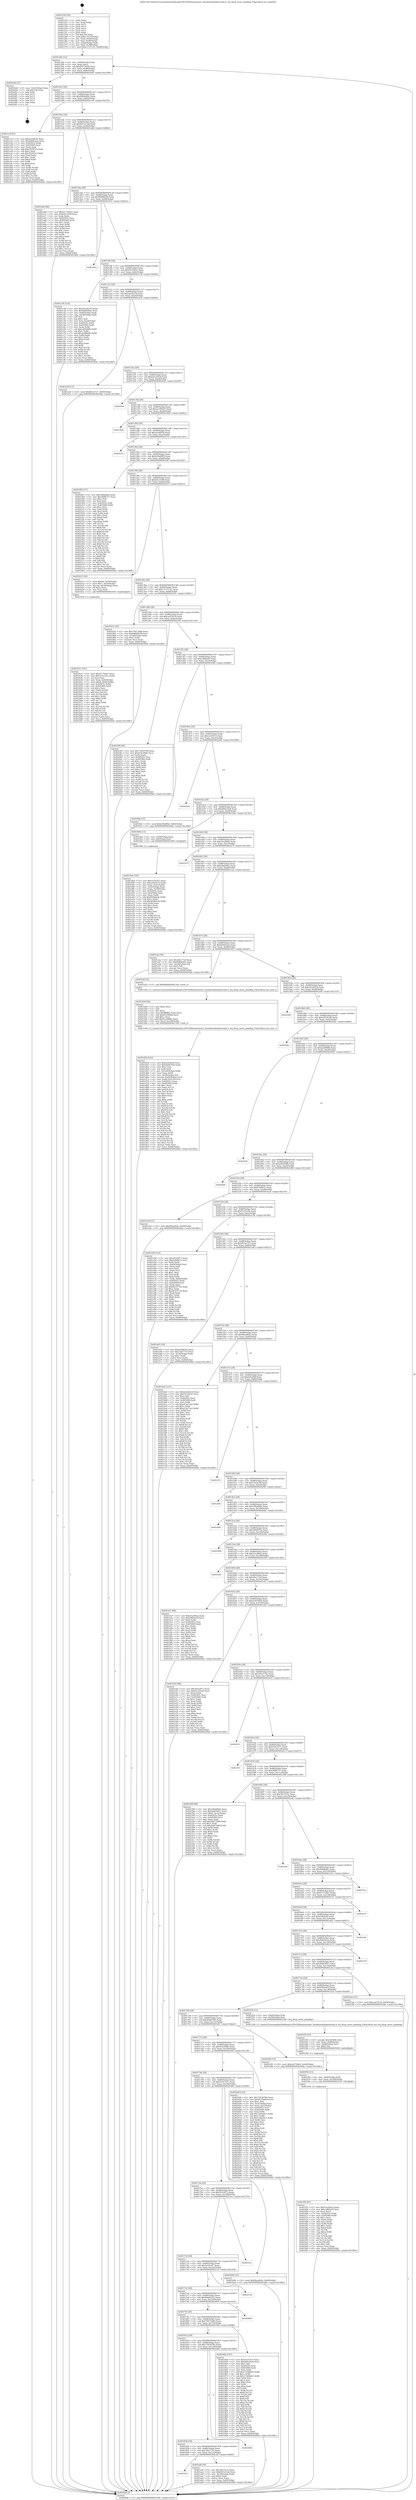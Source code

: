 digraph "0x401250" {
  label = "0x401250 (/mnt/c/Users/mathe/Desktop/tcc/POCII/binaries/extr_linuxkernelirqinternals.h_irq_fixup_move_pending_Final-ollvm.out::main(0))"
  labelloc = "t"
  node[shape=record]

  Entry [label="",width=0.3,height=0.3,shape=circle,fillcolor=black,style=filled]
  "0x401282" [label="{
     0x401282 [32]\l
     | [instrs]\l
     &nbsp;&nbsp;0x401282 \<+6\>: mov -0x84(%rbp),%eax\l
     &nbsp;&nbsp;0x401288 \<+2\>: mov %eax,%ecx\l
     &nbsp;&nbsp;0x40128a \<+6\>: sub $0x8537d456,%ecx\l
     &nbsp;&nbsp;0x401290 \<+6\>: mov %eax,-0x88(%rbp)\l
     &nbsp;&nbsp;0x401296 \<+6\>: mov %ecx,-0x8c(%rbp)\l
     &nbsp;&nbsp;0x40129c \<+6\>: je 00000000004024e8 \<main+0x1298\>\l
  }"]
  "0x4024e8" [label="{
     0x4024e8 [21]\l
     | [instrs]\l
     &nbsp;&nbsp;0x4024e8 \<+3\>: mov -0x2c(%rbp),%eax\l
     &nbsp;&nbsp;0x4024eb \<+7\>: add $0x158,%rsp\l
     &nbsp;&nbsp;0x4024f2 \<+1\>: pop %rbx\l
     &nbsp;&nbsp;0x4024f3 \<+2\>: pop %r12\l
     &nbsp;&nbsp;0x4024f5 \<+2\>: pop %r13\l
     &nbsp;&nbsp;0x4024f7 \<+2\>: pop %r14\l
     &nbsp;&nbsp;0x4024f9 \<+2\>: pop %r15\l
     &nbsp;&nbsp;0x4024fb \<+1\>: pop %rbp\l
     &nbsp;&nbsp;0x4024fc \<+1\>: ret\l
  }"]
  "0x4012a2" [label="{
     0x4012a2 [28]\l
     | [instrs]\l
     &nbsp;&nbsp;0x4012a2 \<+5\>: jmp 00000000004012a7 \<main+0x57\>\l
     &nbsp;&nbsp;0x4012a7 \<+6\>: mov -0x88(%rbp),%eax\l
     &nbsp;&nbsp;0x4012ad \<+5\>: sub $0x8969a44c,%eax\l
     &nbsp;&nbsp;0x4012b2 \<+6\>: mov %eax,-0x90(%rbp)\l
     &nbsp;&nbsp;0x4012b8 \<+6\>: je 0000000000401cc8 \<main+0xa78\>\l
  }"]
  Exit [label="",width=0.3,height=0.3,shape=circle,fillcolor=black,style=filled,peripheries=2]
  "0x401cc8" [label="{
     0x401cc8 [91]\l
     | [instrs]\l
     &nbsp;&nbsp;0x401cc8 \<+5\>: mov $0xaec6f03b,%eax\l
     &nbsp;&nbsp;0x401ccd \<+5\>: mov $0xdd942aae,%ecx\l
     &nbsp;&nbsp;0x401cd2 \<+7\>: mov 0x40505c,%edx\l
     &nbsp;&nbsp;0x401cd9 \<+7\>: mov 0x405060,%esi\l
     &nbsp;&nbsp;0x401ce0 \<+2\>: mov %edx,%edi\l
     &nbsp;&nbsp;0x401ce2 \<+6\>: add $0xcf5287a3,%edi\l
     &nbsp;&nbsp;0x401ce8 \<+3\>: sub $0x1,%edi\l
     &nbsp;&nbsp;0x401ceb \<+6\>: sub $0xcf5287a3,%edi\l
     &nbsp;&nbsp;0x401cf1 \<+3\>: imul %edi,%edx\l
     &nbsp;&nbsp;0x401cf4 \<+3\>: and $0x1,%edx\l
     &nbsp;&nbsp;0x401cf7 \<+3\>: cmp $0x0,%edx\l
     &nbsp;&nbsp;0x401cfa \<+4\>: sete %r8b\l
     &nbsp;&nbsp;0x401cfe \<+3\>: cmp $0xa,%esi\l
     &nbsp;&nbsp;0x401d01 \<+4\>: setl %r9b\l
     &nbsp;&nbsp;0x401d05 \<+3\>: mov %r8b,%r10b\l
     &nbsp;&nbsp;0x401d08 \<+3\>: and %r9b,%r10b\l
     &nbsp;&nbsp;0x401d0b \<+3\>: xor %r9b,%r8b\l
     &nbsp;&nbsp;0x401d0e \<+3\>: or %r8b,%r10b\l
     &nbsp;&nbsp;0x401d11 \<+4\>: test $0x1,%r10b\l
     &nbsp;&nbsp;0x401d15 \<+3\>: cmovne %ecx,%eax\l
     &nbsp;&nbsp;0x401d18 \<+6\>: mov %eax,-0x84(%rbp)\l
     &nbsp;&nbsp;0x401d1e \<+5\>: jmp 00000000004026de \<main+0x148e\>\l
  }"]
  "0x4012be" [label="{
     0x4012be [28]\l
     | [instrs]\l
     &nbsp;&nbsp;0x4012be \<+5\>: jmp 00000000004012c3 \<main+0x73\>\l
     &nbsp;&nbsp;0x4012c3 \<+6\>: mov -0x88(%rbp),%eax\l
     &nbsp;&nbsp;0x4012c9 \<+5\>: sub $0x8d7a11a6,%eax\l
     &nbsp;&nbsp;0x4012ce \<+6\>: mov %eax,-0x94(%rbp)\l
     &nbsp;&nbsp;0x4012d4 \<+6\>: je 0000000000401abd \<main+0x86d\>\l
  }"]
  "0x401f5f" [label="{
     0x401f5f [87]\l
     | [instrs]\l
     &nbsp;&nbsp;0x401f5f \<+5\>: mov $0x25a3f02a,%eax\l
     &nbsp;&nbsp;0x401f64 \<+5\>: mov $0xce80bef3,%esi\l
     &nbsp;&nbsp;0x401f69 \<+2\>: xor %ecx,%ecx\l
     &nbsp;&nbsp;0x401f6b \<+7\>: mov 0x40505c,%edx\l
     &nbsp;&nbsp;0x401f72 \<+8\>: mov 0x405060,%r8d\l
     &nbsp;&nbsp;0x401f7a \<+3\>: sub $0x1,%ecx\l
     &nbsp;&nbsp;0x401f7d \<+3\>: mov %edx,%r9d\l
     &nbsp;&nbsp;0x401f80 \<+3\>: add %ecx,%r9d\l
     &nbsp;&nbsp;0x401f83 \<+4\>: imul %r9d,%edx\l
     &nbsp;&nbsp;0x401f87 \<+3\>: and $0x1,%edx\l
     &nbsp;&nbsp;0x401f8a \<+3\>: cmp $0x0,%edx\l
     &nbsp;&nbsp;0x401f8d \<+4\>: sete %r10b\l
     &nbsp;&nbsp;0x401f91 \<+4\>: cmp $0xa,%r8d\l
     &nbsp;&nbsp;0x401f95 \<+4\>: setl %r11b\l
     &nbsp;&nbsp;0x401f99 \<+3\>: mov %r10b,%bl\l
     &nbsp;&nbsp;0x401f9c \<+3\>: and %r11b,%bl\l
     &nbsp;&nbsp;0x401f9f \<+3\>: xor %r11b,%r10b\l
     &nbsp;&nbsp;0x401fa2 \<+3\>: or %r10b,%bl\l
     &nbsp;&nbsp;0x401fa5 \<+3\>: test $0x1,%bl\l
     &nbsp;&nbsp;0x401fa8 \<+3\>: cmovne %esi,%eax\l
     &nbsp;&nbsp;0x401fab \<+6\>: mov %eax,-0x84(%rbp)\l
     &nbsp;&nbsp;0x401fb1 \<+5\>: jmp 00000000004026de \<main+0x148e\>\l
  }"]
  "0x401abd" [label="{
     0x401abd [86]\l
     | [instrs]\l
     &nbsp;&nbsp;0x401abd \<+5\>: mov $0x4177ebb7,%eax\l
     &nbsp;&nbsp;0x401ac2 \<+5\>: mov $0xb42316ff,%ecx\l
     &nbsp;&nbsp;0x401ac7 \<+2\>: xor %edx,%edx\l
     &nbsp;&nbsp;0x401ac9 \<+7\>: mov 0x40505c,%esi\l
     &nbsp;&nbsp;0x401ad0 \<+7\>: mov 0x405060,%edi\l
     &nbsp;&nbsp;0x401ad7 \<+3\>: sub $0x1,%edx\l
     &nbsp;&nbsp;0x401ada \<+3\>: mov %esi,%r8d\l
     &nbsp;&nbsp;0x401add \<+3\>: add %edx,%r8d\l
     &nbsp;&nbsp;0x401ae0 \<+4\>: imul %r8d,%esi\l
     &nbsp;&nbsp;0x401ae4 \<+3\>: and $0x1,%esi\l
     &nbsp;&nbsp;0x401ae7 \<+3\>: cmp $0x0,%esi\l
     &nbsp;&nbsp;0x401aea \<+4\>: sete %r9b\l
     &nbsp;&nbsp;0x401aee \<+3\>: cmp $0xa,%edi\l
     &nbsp;&nbsp;0x401af1 \<+4\>: setl %r10b\l
     &nbsp;&nbsp;0x401af5 \<+3\>: mov %r9b,%r11b\l
     &nbsp;&nbsp;0x401af8 \<+3\>: and %r10b,%r11b\l
     &nbsp;&nbsp;0x401afb \<+3\>: xor %r10b,%r9b\l
     &nbsp;&nbsp;0x401afe \<+3\>: or %r9b,%r11b\l
     &nbsp;&nbsp;0x401b01 \<+4\>: test $0x1,%r11b\l
     &nbsp;&nbsp;0x401b05 \<+3\>: cmovne %ecx,%eax\l
     &nbsp;&nbsp;0x401b08 \<+6\>: mov %eax,-0x84(%rbp)\l
     &nbsp;&nbsp;0x401b0e \<+5\>: jmp 00000000004026de \<main+0x148e\>\l
  }"]
  "0x4012da" [label="{
     0x4012da [28]\l
     | [instrs]\l
     &nbsp;&nbsp;0x4012da \<+5\>: jmp 00000000004012df \<main+0x8f\>\l
     &nbsp;&nbsp;0x4012df \<+6\>: mov -0x88(%rbp),%eax\l
     &nbsp;&nbsp;0x4012e5 \<+5\>: sub $0x8d899c89,%eax\l
     &nbsp;&nbsp;0x4012ea \<+6\>: mov %eax,-0x98(%rbp)\l
     &nbsp;&nbsp;0x4012f0 \<+6\>: je 000000000040187a \<main+0x62a\>\l
  }"]
  "0x401f50" [label="{
     0x401f50 [15]\l
     | [instrs]\l
     &nbsp;&nbsp;0x401f50 \<+4\>: mov -0x60(%rbp),%rdi\l
     &nbsp;&nbsp;0x401f54 \<+6\>: mov %eax,-0x164(%rbp)\l
     &nbsp;&nbsp;0x401f5a \<+5\>: call 0000000000401030 \<free@plt\>\l
     | [calls]\l
     &nbsp;&nbsp;0x401030 \{1\} (unknown)\l
  }"]
  "0x40187a" [label="{
     0x40187a\l
  }", style=dashed]
  "0x4012f6" [label="{
     0x4012f6 [28]\l
     | [instrs]\l
     &nbsp;&nbsp;0x4012f6 \<+5\>: jmp 00000000004012fb \<main+0xab\>\l
     &nbsp;&nbsp;0x4012fb \<+6\>: mov -0x88(%rbp),%eax\l
     &nbsp;&nbsp;0x401301 \<+5\>: sub $0x93c1fb32,%eax\l
     &nbsp;&nbsp;0x401306 \<+6\>: mov %eax,-0x9c(%rbp)\l
     &nbsp;&nbsp;0x40130c \<+6\>: je 0000000000401c38 \<main+0x9e8\>\l
  }"]
  "0x401f39" [label="{
     0x401f39 [23]\l
     | [instrs]\l
     &nbsp;&nbsp;0x401f39 \<+10\>: movabs $0x4030d6,%rdi\l
     &nbsp;&nbsp;0x401f43 \<+3\>: mov %eax,-0x68(%rbp)\l
     &nbsp;&nbsp;0x401f46 \<+3\>: mov -0x68(%rbp),%esi\l
     &nbsp;&nbsp;0x401f49 \<+2\>: mov $0x0,%al\l
     &nbsp;&nbsp;0x401f4b \<+5\>: call 0000000000401040 \<printf@plt\>\l
     | [calls]\l
     &nbsp;&nbsp;0x401040 \{1\} (unknown)\l
  }"]
  "0x401c38" [label="{
     0x401c38 [114]\l
     | [instrs]\l
     &nbsp;&nbsp;0x401c38 \<+5\>: mov $0xe42c8216,%eax\l
     &nbsp;&nbsp;0x401c3d \<+5\>: mov $0xdab694ee,%ecx\l
     &nbsp;&nbsp;0x401c42 \<+3\>: mov -0x64(%rbp),%edx\l
     &nbsp;&nbsp;0x401c45 \<+3\>: cmp -0x54(%rbp),%edx\l
     &nbsp;&nbsp;0x401c48 \<+4\>: setl %sil\l
     &nbsp;&nbsp;0x401c4c \<+4\>: and $0x1,%sil\l
     &nbsp;&nbsp;0x401c50 \<+4\>: mov %sil,-0x2d(%rbp)\l
     &nbsp;&nbsp;0x401c54 \<+7\>: mov 0x40505c,%edx\l
     &nbsp;&nbsp;0x401c5b \<+7\>: mov 0x405060,%edi\l
     &nbsp;&nbsp;0x401c62 \<+3\>: mov %edx,%r8d\l
     &nbsp;&nbsp;0x401c65 \<+7\>: sub $0x2e0840fb,%r8d\l
     &nbsp;&nbsp;0x401c6c \<+4\>: sub $0x1,%r8d\l
     &nbsp;&nbsp;0x401c70 \<+7\>: add $0x2e0840fb,%r8d\l
     &nbsp;&nbsp;0x401c77 \<+4\>: imul %r8d,%edx\l
     &nbsp;&nbsp;0x401c7b \<+3\>: and $0x1,%edx\l
     &nbsp;&nbsp;0x401c7e \<+3\>: cmp $0x0,%edx\l
     &nbsp;&nbsp;0x401c81 \<+4\>: sete %sil\l
     &nbsp;&nbsp;0x401c85 \<+3\>: cmp $0xa,%edi\l
     &nbsp;&nbsp;0x401c88 \<+4\>: setl %r9b\l
     &nbsp;&nbsp;0x401c8c \<+3\>: mov %sil,%r10b\l
     &nbsp;&nbsp;0x401c8f \<+3\>: and %r9b,%r10b\l
     &nbsp;&nbsp;0x401c92 \<+3\>: xor %r9b,%sil\l
     &nbsp;&nbsp;0x401c95 \<+3\>: or %sil,%r10b\l
     &nbsp;&nbsp;0x401c98 \<+4\>: test $0x1,%r10b\l
     &nbsp;&nbsp;0x401c9c \<+3\>: cmovne %ecx,%eax\l
     &nbsp;&nbsp;0x401c9f \<+6\>: mov %eax,-0x84(%rbp)\l
     &nbsp;&nbsp;0x401ca5 \<+5\>: jmp 00000000004026de \<main+0x148e\>\l
  }"]
  "0x401312" [label="{
     0x401312 [28]\l
     | [instrs]\l
     &nbsp;&nbsp;0x401312 \<+5\>: jmp 0000000000401317 \<main+0xc7\>\l
     &nbsp;&nbsp;0x401317 \<+6\>: mov -0x88(%rbp),%eax\l
     &nbsp;&nbsp;0x40131d \<+5\>: sub $0xa4af5a7d,%eax\l
     &nbsp;&nbsp;0x401322 \<+6\>: mov %eax,-0xa0(%rbp)\l
     &nbsp;&nbsp;0x401328 \<+6\>: je 0000000000401a54 \<main+0x804\>\l
  }"]
  "0x401d50" [label="{
     0x401d50 [163]\l
     | [instrs]\l
     &nbsp;&nbsp;0x401d50 \<+5\>: mov $0xaec6f03b,%ecx\l
     &nbsp;&nbsp;0x401d55 \<+5\>: mov $0x4bd67f5b,%edx\l
     &nbsp;&nbsp;0x401d5a \<+3\>: mov $0x1,%sil\l
     &nbsp;&nbsp;0x401d5d \<+2\>: xor %edi,%edi\l
     &nbsp;&nbsp;0x401d5f \<+7\>: mov -0x160(%rbp),%r8d\l
     &nbsp;&nbsp;0x401d66 \<+4\>: imul %eax,%r8d\l
     &nbsp;&nbsp;0x401d6a \<+4\>: mov -0x60(%rbp),%r9\l
     &nbsp;&nbsp;0x401d6e \<+4\>: movslq -0x64(%rbp),%r10\l
     &nbsp;&nbsp;0x401d72 \<+4\>: mov %r8d,(%r9,%r10,4)\l
     &nbsp;&nbsp;0x401d76 \<+7\>: mov 0x40505c,%eax\l
     &nbsp;&nbsp;0x401d7d \<+8\>: mov 0x405060,%r8d\l
     &nbsp;&nbsp;0x401d85 \<+3\>: sub $0x1,%edi\l
     &nbsp;&nbsp;0x401d88 \<+3\>: mov %eax,%r11d\l
     &nbsp;&nbsp;0x401d8b \<+3\>: add %edi,%r11d\l
     &nbsp;&nbsp;0x401d8e \<+4\>: imul %r11d,%eax\l
     &nbsp;&nbsp;0x401d92 \<+3\>: and $0x1,%eax\l
     &nbsp;&nbsp;0x401d95 \<+3\>: cmp $0x0,%eax\l
     &nbsp;&nbsp;0x401d98 \<+3\>: sete %bl\l
     &nbsp;&nbsp;0x401d9b \<+4\>: cmp $0xa,%r8d\l
     &nbsp;&nbsp;0x401d9f \<+4\>: setl %r14b\l
     &nbsp;&nbsp;0x401da3 \<+3\>: mov %bl,%r15b\l
     &nbsp;&nbsp;0x401da6 \<+4\>: xor $0xff,%r15b\l
     &nbsp;&nbsp;0x401daa \<+3\>: mov %r14b,%r12b\l
     &nbsp;&nbsp;0x401dad \<+4\>: xor $0xff,%r12b\l
     &nbsp;&nbsp;0x401db1 \<+4\>: xor $0x1,%sil\l
     &nbsp;&nbsp;0x401db5 \<+3\>: mov %r15b,%r13b\l
     &nbsp;&nbsp;0x401db8 \<+4\>: and $0xff,%r13b\l
     &nbsp;&nbsp;0x401dbc \<+3\>: and %sil,%bl\l
     &nbsp;&nbsp;0x401dbf \<+3\>: mov %r12b,%al\l
     &nbsp;&nbsp;0x401dc2 \<+2\>: and $0xff,%al\l
     &nbsp;&nbsp;0x401dc4 \<+3\>: and %sil,%r14b\l
     &nbsp;&nbsp;0x401dc7 \<+3\>: or %bl,%r13b\l
     &nbsp;&nbsp;0x401dca \<+3\>: or %r14b,%al\l
     &nbsp;&nbsp;0x401dcd \<+3\>: xor %al,%r13b\l
     &nbsp;&nbsp;0x401dd0 \<+3\>: or %r12b,%r15b\l
     &nbsp;&nbsp;0x401dd3 \<+4\>: xor $0xff,%r15b\l
     &nbsp;&nbsp;0x401dd7 \<+4\>: or $0x1,%sil\l
     &nbsp;&nbsp;0x401ddb \<+3\>: and %sil,%r15b\l
     &nbsp;&nbsp;0x401dde \<+3\>: or %r15b,%r13b\l
     &nbsp;&nbsp;0x401de1 \<+4\>: test $0x1,%r13b\l
     &nbsp;&nbsp;0x401de5 \<+3\>: cmovne %edx,%ecx\l
     &nbsp;&nbsp;0x401de8 \<+6\>: mov %ecx,-0x84(%rbp)\l
     &nbsp;&nbsp;0x401dee \<+5\>: jmp 00000000004026de \<main+0x148e\>\l
  }"]
  "0x401a54" [label="{
     0x401a54 [15]\l
     | [instrs]\l
     &nbsp;&nbsp;0x401a54 \<+10\>: movl $0xf8c5e727,-0x84(%rbp)\l
     &nbsp;&nbsp;0x401a5e \<+5\>: jmp 00000000004026de \<main+0x148e\>\l
  }"]
  "0x40132e" [label="{
     0x40132e [28]\l
     | [instrs]\l
     &nbsp;&nbsp;0x40132e \<+5\>: jmp 0000000000401333 \<main+0xe3\>\l
     &nbsp;&nbsp;0x401333 \<+6\>: mov -0x88(%rbp),%eax\l
     &nbsp;&nbsp;0x401339 \<+5\>: sub $0xab1c642d,%eax\l
     &nbsp;&nbsp;0x40133e \<+6\>: mov %eax,-0xa4(%rbp)\l
     &nbsp;&nbsp;0x401344 \<+6\>: je 00000000004020e0 \<main+0xe90\>\l
  }"]
  "0x401d28" [label="{
     0x401d28 [40]\l
     | [instrs]\l
     &nbsp;&nbsp;0x401d28 \<+5\>: mov $0x2,%ecx\l
     &nbsp;&nbsp;0x401d2d \<+1\>: cltd\l
     &nbsp;&nbsp;0x401d2e \<+2\>: idiv %ecx\l
     &nbsp;&nbsp;0x401d30 \<+6\>: imul $0xfffffffe,%edx,%ecx\l
     &nbsp;&nbsp;0x401d36 \<+6\>: sub $0x81a5898a,%ecx\l
     &nbsp;&nbsp;0x401d3c \<+3\>: add $0x1,%ecx\l
     &nbsp;&nbsp;0x401d3f \<+6\>: add $0x81a5898a,%ecx\l
     &nbsp;&nbsp;0x401d45 \<+6\>: mov %ecx,-0x160(%rbp)\l
     &nbsp;&nbsp;0x401d4b \<+5\>: call 0000000000401160 \<next_i\>\l
     | [calls]\l
     &nbsp;&nbsp;0x401160 \{1\} (/mnt/c/Users/mathe/Desktop/tcc/POCII/binaries/extr_linuxkernelirqinternals.h_irq_fixup_move_pending_Final-ollvm.out::next_i)\l
  }"]
  "0x4020e0" [label="{
     0x4020e0\l
  }", style=dashed]
  "0x40134a" [label="{
     0x40134a [28]\l
     | [instrs]\l
     &nbsp;&nbsp;0x40134a \<+5\>: jmp 000000000040134f \<main+0xff\>\l
     &nbsp;&nbsp;0x40134f \<+6\>: mov -0x88(%rbp),%eax\l
     &nbsp;&nbsp;0x401355 \<+5\>: sub $0xac189297,%eax\l
     &nbsp;&nbsp;0x40135a \<+6\>: mov %eax,-0xa8(%rbp)\l
     &nbsp;&nbsp;0x401360 \<+6\>: je 00000000004018d5 \<main+0x685\>\l
  }"]
  "0x401b31" [label="{
     0x401b31 [101]\l
     | [instrs]\l
     &nbsp;&nbsp;0x401b31 \<+5\>: mov $0x4177ebb7,%ecx\l
     &nbsp;&nbsp;0x401b36 \<+5\>: mov $0x5191321c,%edx\l
     &nbsp;&nbsp;0x401b3b \<+2\>: xor %esi,%esi\l
     &nbsp;&nbsp;0x401b3d \<+4\>: mov %rax,-0x60(%rbp)\l
     &nbsp;&nbsp;0x401b41 \<+7\>: movl $0x0,-0x64(%rbp)\l
     &nbsp;&nbsp;0x401b48 \<+8\>: mov 0x40505c,%r8d\l
     &nbsp;&nbsp;0x401b50 \<+8\>: mov 0x405060,%r9d\l
     &nbsp;&nbsp;0x401b58 \<+3\>: sub $0x1,%esi\l
     &nbsp;&nbsp;0x401b5b \<+3\>: mov %r8d,%r10d\l
     &nbsp;&nbsp;0x401b5e \<+3\>: add %esi,%r10d\l
     &nbsp;&nbsp;0x401b61 \<+4\>: imul %r10d,%r8d\l
     &nbsp;&nbsp;0x401b65 \<+4\>: and $0x1,%r8d\l
     &nbsp;&nbsp;0x401b69 \<+4\>: cmp $0x0,%r8d\l
     &nbsp;&nbsp;0x401b6d \<+4\>: sete %r11b\l
     &nbsp;&nbsp;0x401b71 \<+4\>: cmp $0xa,%r9d\l
     &nbsp;&nbsp;0x401b75 \<+3\>: setl %bl\l
     &nbsp;&nbsp;0x401b78 \<+3\>: mov %r11b,%r14b\l
     &nbsp;&nbsp;0x401b7b \<+3\>: and %bl,%r14b\l
     &nbsp;&nbsp;0x401b7e \<+3\>: xor %bl,%r11b\l
     &nbsp;&nbsp;0x401b81 \<+3\>: or %r11b,%r14b\l
     &nbsp;&nbsp;0x401b84 \<+4\>: test $0x1,%r14b\l
     &nbsp;&nbsp;0x401b88 \<+3\>: cmovne %edx,%ecx\l
     &nbsp;&nbsp;0x401b8b \<+6\>: mov %ecx,-0x84(%rbp)\l
     &nbsp;&nbsp;0x401b91 \<+5\>: jmp 00000000004026de \<main+0x148e\>\l
  }"]
  "0x4018d5" [label="{
     0x4018d5\l
  }", style=dashed]
  "0x401366" [label="{
     0x401366 [28]\l
     | [instrs]\l
     &nbsp;&nbsp;0x401366 \<+5\>: jmp 000000000040136b \<main+0x11b\>\l
     &nbsp;&nbsp;0x40136b \<+6\>: mov -0x88(%rbp),%eax\l
     &nbsp;&nbsp;0x401371 \<+5\>: sub $0xaec6f03b,%eax\l
     &nbsp;&nbsp;0x401376 \<+6\>: mov %eax,-0xac(%rbp)\l
     &nbsp;&nbsp;0x40137c \<+6\>: je 000000000040257e \<main+0x132e\>\l
  }"]
  "0x401852" [label="{
     0x401852\l
  }", style=dashed]
  "0x40257e" [label="{
     0x40257e\l
  }", style=dashed]
  "0x401382" [label="{
     0x401382 [28]\l
     | [instrs]\l
     &nbsp;&nbsp;0x401382 \<+5\>: jmp 0000000000401387 \<main+0x137\>\l
     &nbsp;&nbsp;0x401387 \<+6\>: mov -0x88(%rbp),%eax\l
     &nbsp;&nbsp;0x40138d \<+5\>: sub $0xb30a89f2,%eax\l
     &nbsp;&nbsp;0x401392 \<+6\>: mov %eax,-0xb0(%rbp)\l
     &nbsp;&nbsp;0x401398 \<+6\>: je 00000000004022ff \<main+0x10af\>\l
  }"]
  "0x401a9f" [label="{
     0x401a9f [30]\l
     | [instrs]\l
     &nbsp;&nbsp;0x401a9f \<+5\>: mov $0x3fe7523c,%eax\l
     &nbsp;&nbsp;0x401aa4 \<+5\>: mov $0x8d7a11a6,%ecx\l
     &nbsp;&nbsp;0x401aa9 \<+3\>: mov -0x34(%rbp),%edx\l
     &nbsp;&nbsp;0x401aac \<+3\>: cmp $0x0,%edx\l
     &nbsp;&nbsp;0x401aaf \<+3\>: cmove %ecx,%eax\l
     &nbsp;&nbsp;0x401ab2 \<+6\>: mov %eax,-0x84(%rbp)\l
     &nbsp;&nbsp;0x401ab8 \<+5\>: jmp 00000000004026de \<main+0x148e\>\l
  }"]
  "0x4022ff" [label="{
     0x4022ff [137]\l
     | [instrs]\l
     &nbsp;&nbsp;0x4022ff \<+5\>: mov $0x168a6b0e,%eax\l
     &nbsp;&nbsp;0x402304 \<+5\>: mov $0x3fdf6757,%ecx\l
     &nbsp;&nbsp;0x402309 \<+2\>: mov $0x1,%dl\l
     &nbsp;&nbsp;0x40230b \<+2\>: xor %esi,%esi\l
     &nbsp;&nbsp;0x40230d \<+7\>: mov 0x40505c,%edi\l
     &nbsp;&nbsp;0x402314 \<+8\>: mov 0x405060,%r8d\l
     &nbsp;&nbsp;0x40231c \<+3\>: sub $0x1,%esi\l
     &nbsp;&nbsp;0x40231f \<+3\>: mov %edi,%r9d\l
     &nbsp;&nbsp;0x402322 \<+3\>: add %esi,%r9d\l
     &nbsp;&nbsp;0x402325 \<+4\>: imul %r9d,%edi\l
     &nbsp;&nbsp;0x402329 \<+3\>: and $0x1,%edi\l
     &nbsp;&nbsp;0x40232c \<+3\>: cmp $0x0,%edi\l
     &nbsp;&nbsp;0x40232f \<+4\>: sete %r10b\l
     &nbsp;&nbsp;0x402333 \<+4\>: cmp $0xa,%r8d\l
     &nbsp;&nbsp;0x402337 \<+4\>: setl %r11b\l
     &nbsp;&nbsp;0x40233b \<+3\>: mov %r10b,%bl\l
     &nbsp;&nbsp;0x40233e \<+3\>: xor $0xff,%bl\l
     &nbsp;&nbsp;0x402341 \<+3\>: mov %r11b,%r14b\l
     &nbsp;&nbsp;0x402344 \<+4\>: xor $0xff,%r14b\l
     &nbsp;&nbsp;0x402348 \<+3\>: xor $0x0,%dl\l
     &nbsp;&nbsp;0x40234b \<+3\>: mov %bl,%r15b\l
     &nbsp;&nbsp;0x40234e \<+4\>: and $0x0,%r15b\l
     &nbsp;&nbsp;0x402352 \<+3\>: and %dl,%r10b\l
     &nbsp;&nbsp;0x402355 \<+3\>: mov %r14b,%r12b\l
     &nbsp;&nbsp;0x402358 \<+4\>: and $0x0,%r12b\l
     &nbsp;&nbsp;0x40235c \<+3\>: and %dl,%r11b\l
     &nbsp;&nbsp;0x40235f \<+3\>: or %r10b,%r15b\l
     &nbsp;&nbsp;0x402362 \<+3\>: or %r11b,%r12b\l
     &nbsp;&nbsp;0x402365 \<+3\>: xor %r12b,%r15b\l
     &nbsp;&nbsp;0x402368 \<+3\>: or %r14b,%bl\l
     &nbsp;&nbsp;0x40236b \<+3\>: xor $0xff,%bl\l
     &nbsp;&nbsp;0x40236e \<+3\>: or $0x0,%dl\l
     &nbsp;&nbsp;0x402371 \<+2\>: and %dl,%bl\l
     &nbsp;&nbsp;0x402373 \<+3\>: or %bl,%r15b\l
     &nbsp;&nbsp;0x402376 \<+4\>: test $0x1,%r15b\l
     &nbsp;&nbsp;0x40237a \<+3\>: cmovne %ecx,%eax\l
     &nbsp;&nbsp;0x40237d \<+6\>: mov %eax,-0x84(%rbp)\l
     &nbsp;&nbsp;0x402383 \<+5\>: jmp 00000000004026de \<main+0x148e\>\l
  }"]
  "0x40139e" [label="{
     0x40139e [28]\l
     | [instrs]\l
     &nbsp;&nbsp;0x40139e \<+5\>: jmp 00000000004013a3 \<main+0x153\>\l
     &nbsp;&nbsp;0x4013a3 \<+6\>: mov -0x88(%rbp),%eax\l
     &nbsp;&nbsp;0x4013a9 \<+5\>: sub $0xb42316ff,%eax\l
     &nbsp;&nbsp;0x4013ae \<+6\>: mov %eax,-0xb4(%rbp)\l
     &nbsp;&nbsp;0x4013b4 \<+6\>: je 0000000000401b13 \<main+0x8c3\>\l
  }"]
  "0x401836" [label="{
     0x401836 [28]\l
     | [instrs]\l
     &nbsp;&nbsp;0x401836 \<+5\>: jmp 000000000040183b \<main+0x5eb\>\l
     &nbsp;&nbsp;0x40183b \<+6\>: mov -0x88(%rbp),%eax\l
     &nbsp;&nbsp;0x401841 \<+5\>: sub $0x7afa7733,%eax\l
     &nbsp;&nbsp;0x401846 \<+6\>: mov %eax,-0x15c(%rbp)\l
     &nbsp;&nbsp;0x40184c \<+6\>: je 0000000000401a9f \<main+0x84f\>\l
  }"]
  "0x401b13" [label="{
     0x401b13 [30]\l
     | [instrs]\l
     &nbsp;&nbsp;0x401b13 \<+7\>: movl $0x64,-0x50(%rbp)\l
     &nbsp;&nbsp;0x401b1a \<+7\>: movl $0x1,-0x54(%rbp)\l
     &nbsp;&nbsp;0x401b21 \<+4\>: movslq -0x54(%rbp),%rax\l
     &nbsp;&nbsp;0x401b25 \<+4\>: shl $0x2,%rax\l
     &nbsp;&nbsp;0x401b29 \<+3\>: mov %rax,%rdi\l
     &nbsp;&nbsp;0x401b2c \<+5\>: call 0000000000401050 \<malloc@plt\>\l
     | [calls]\l
     &nbsp;&nbsp;0x401050 \{1\} (unknown)\l
  }"]
  "0x4013ba" [label="{
     0x4013ba [28]\l
     | [instrs]\l
     &nbsp;&nbsp;0x4013ba \<+5\>: jmp 00000000004013bf \<main+0x16f\>\l
     &nbsp;&nbsp;0x4013bf \<+6\>: mov -0x88(%rbp),%eax\l
     &nbsp;&nbsp;0x4013c5 \<+5\>: sub $0xc1197141,%eax\l
     &nbsp;&nbsp;0x4013ca \<+6\>: mov %eax,-0xb8(%rbp)\l
     &nbsp;&nbsp;0x4013d0 \<+6\>: je 000000000040185c \<main+0x60c\>\l
  }"]
  "0x4026d4" [label="{
     0x4026d4\l
  }", style=dashed]
  "0x40185c" [label="{
     0x40185c [30]\l
     | [instrs]\l
     &nbsp;&nbsp;0x40185c \<+5\>: mov $0x70073a86,%eax\l
     &nbsp;&nbsp;0x401861 \<+5\>: mov $0x8d899c89,%ecx\l
     &nbsp;&nbsp;0x401866 \<+3\>: mov -0x38(%rbp),%edx\l
     &nbsp;&nbsp;0x401869 \<+3\>: cmp $0x2,%edx\l
     &nbsp;&nbsp;0x40186c \<+3\>: cmovne %ecx,%eax\l
     &nbsp;&nbsp;0x40186f \<+6\>: mov %eax,-0x84(%rbp)\l
     &nbsp;&nbsp;0x401875 \<+5\>: jmp 00000000004026de \<main+0x148e\>\l
  }"]
  "0x4013d6" [label="{
     0x4013d6 [28]\l
     | [instrs]\l
     &nbsp;&nbsp;0x4013d6 \<+5\>: jmp 00000000004013db \<main+0x18b\>\l
     &nbsp;&nbsp;0x4013db \<+6\>: mov -0x88(%rbp),%eax\l
     &nbsp;&nbsp;0x4013e1 \<+5\>: sub $0xcad7d1c9,%eax\l
     &nbsp;&nbsp;0x4013e6 \<+6\>: mov %eax,-0xbc(%rbp)\l
     &nbsp;&nbsp;0x4013ec \<+6\>: je 00000000004023f9 \<main+0x11a9\>\l
  }"]
  "0x4026de" [label="{
     0x4026de [5]\l
     | [instrs]\l
     &nbsp;&nbsp;0x4026de \<+5\>: jmp 0000000000401282 \<main+0x32\>\l
  }"]
  "0x401250" [label="{
     0x401250 [50]\l
     | [instrs]\l
     &nbsp;&nbsp;0x401250 \<+1\>: push %rbp\l
     &nbsp;&nbsp;0x401251 \<+3\>: mov %rsp,%rbp\l
     &nbsp;&nbsp;0x401254 \<+2\>: push %r15\l
     &nbsp;&nbsp;0x401256 \<+2\>: push %r14\l
     &nbsp;&nbsp;0x401258 \<+2\>: push %r13\l
     &nbsp;&nbsp;0x40125a \<+2\>: push %r12\l
     &nbsp;&nbsp;0x40125c \<+1\>: push %rbx\l
     &nbsp;&nbsp;0x40125d \<+7\>: sub $0x158,%rsp\l
     &nbsp;&nbsp;0x401264 \<+7\>: movl $0x0,-0x3c(%rbp)\l
     &nbsp;&nbsp;0x40126b \<+3\>: mov %edi,-0x40(%rbp)\l
     &nbsp;&nbsp;0x40126e \<+4\>: mov %rsi,-0x48(%rbp)\l
     &nbsp;&nbsp;0x401272 \<+3\>: mov -0x40(%rbp),%edi\l
     &nbsp;&nbsp;0x401275 \<+3\>: mov %edi,-0x38(%rbp)\l
     &nbsp;&nbsp;0x401278 \<+10\>: movl $0xc1197141,-0x84(%rbp)\l
  }"]
  "0x4019eb" [label="{
     0x4019eb [105]\l
     | [instrs]\l
     &nbsp;&nbsp;0x4019eb \<+5\>: mov $0x5e1fccb7,%ecx\l
     &nbsp;&nbsp;0x4019f0 \<+5\>: mov $0xa4af5a7d,%edx\l
     &nbsp;&nbsp;0x4019f5 \<+3\>: mov %eax,-0x4c(%rbp)\l
     &nbsp;&nbsp;0x4019f8 \<+3\>: mov -0x4c(%rbp),%eax\l
     &nbsp;&nbsp;0x4019fb \<+3\>: mov %eax,-0x34(%rbp)\l
     &nbsp;&nbsp;0x4019fe \<+7\>: mov 0x40505c,%eax\l
     &nbsp;&nbsp;0x401a05 \<+7\>: mov 0x405060,%esi\l
     &nbsp;&nbsp;0x401a0c \<+3\>: mov %eax,%r8d\l
     &nbsp;&nbsp;0x401a0f \<+7\>: add $0xf958d1db,%r8d\l
     &nbsp;&nbsp;0x401a16 \<+4\>: sub $0x1,%r8d\l
     &nbsp;&nbsp;0x401a1a \<+7\>: sub $0xf958d1db,%r8d\l
     &nbsp;&nbsp;0x401a21 \<+4\>: imul %r8d,%eax\l
     &nbsp;&nbsp;0x401a25 \<+3\>: and $0x1,%eax\l
     &nbsp;&nbsp;0x401a28 \<+3\>: cmp $0x0,%eax\l
     &nbsp;&nbsp;0x401a2b \<+4\>: sete %r9b\l
     &nbsp;&nbsp;0x401a2f \<+3\>: cmp $0xa,%esi\l
     &nbsp;&nbsp;0x401a32 \<+4\>: setl %r10b\l
     &nbsp;&nbsp;0x401a36 \<+3\>: mov %r9b,%r11b\l
     &nbsp;&nbsp;0x401a39 \<+3\>: and %r10b,%r11b\l
     &nbsp;&nbsp;0x401a3c \<+3\>: xor %r10b,%r9b\l
     &nbsp;&nbsp;0x401a3f \<+3\>: or %r9b,%r11b\l
     &nbsp;&nbsp;0x401a42 \<+4\>: test $0x1,%r11b\l
     &nbsp;&nbsp;0x401a46 \<+3\>: cmovne %edx,%ecx\l
     &nbsp;&nbsp;0x401a49 \<+6\>: mov %ecx,-0x84(%rbp)\l
     &nbsp;&nbsp;0x401a4f \<+5\>: jmp 00000000004026de \<main+0x148e\>\l
  }"]
  "0x4023f9" [label="{
     0x4023f9 [86]\l
     | [instrs]\l
     &nbsp;&nbsp;0x4023f9 \<+5\>: mov $0x7383479b,%eax\l
     &nbsp;&nbsp;0x4023fe \<+5\>: mov $0x4c4c098e,%ecx\l
     &nbsp;&nbsp;0x402403 \<+2\>: xor %edx,%edx\l
     &nbsp;&nbsp;0x402405 \<+7\>: mov 0x40505c,%esi\l
     &nbsp;&nbsp;0x40240c \<+7\>: mov 0x405060,%edi\l
     &nbsp;&nbsp;0x402413 \<+3\>: sub $0x1,%edx\l
     &nbsp;&nbsp;0x402416 \<+3\>: mov %esi,%r8d\l
     &nbsp;&nbsp;0x402419 \<+3\>: add %edx,%r8d\l
     &nbsp;&nbsp;0x40241c \<+4\>: imul %r8d,%esi\l
     &nbsp;&nbsp;0x402420 \<+3\>: and $0x1,%esi\l
     &nbsp;&nbsp;0x402423 \<+3\>: cmp $0x0,%esi\l
     &nbsp;&nbsp;0x402426 \<+4\>: sete %r9b\l
     &nbsp;&nbsp;0x40242a \<+3\>: cmp $0xa,%edi\l
     &nbsp;&nbsp;0x40242d \<+4\>: setl %r10b\l
     &nbsp;&nbsp;0x402431 \<+3\>: mov %r9b,%r11b\l
     &nbsp;&nbsp;0x402434 \<+3\>: and %r10b,%r11b\l
     &nbsp;&nbsp;0x402437 \<+3\>: xor %r10b,%r9b\l
     &nbsp;&nbsp;0x40243a \<+3\>: or %r9b,%r11b\l
     &nbsp;&nbsp;0x40243d \<+4\>: test $0x1,%r11b\l
     &nbsp;&nbsp;0x402441 \<+3\>: cmovne %ecx,%eax\l
     &nbsp;&nbsp;0x402444 \<+6\>: mov %eax,-0x84(%rbp)\l
     &nbsp;&nbsp;0x40244a \<+5\>: jmp 00000000004026de \<main+0x148e\>\l
  }"]
  "0x4013f2" [label="{
     0x4013f2 [28]\l
     | [instrs]\l
     &nbsp;&nbsp;0x4013f2 \<+5\>: jmp 00000000004013f7 \<main+0x1a7\>\l
     &nbsp;&nbsp;0x4013f7 \<+6\>: mov -0x88(%rbp),%eax\l
     &nbsp;&nbsp;0x4013fd \<+5\>: sub $0xce80bef3,%eax\l
     &nbsp;&nbsp;0x401402 \<+6\>: mov %eax,-0xc0(%rbp)\l
     &nbsp;&nbsp;0x401408 \<+6\>: je 0000000000401fb6 \<main+0xd66\>\l
  }"]
  "0x40181a" [label="{
     0x40181a [28]\l
     | [instrs]\l
     &nbsp;&nbsp;0x40181a \<+5\>: jmp 000000000040181f \<main+0x5cf\>\l
     &nbsp;&nbsp;0x40181f \<+6\>: mov -0x88(%rbp),%eax\l
     &nbsp;&nbsp;0x401825 \<+5\>: sub $0x7383479b,%eax\l
     &nbsp;&nbsp;0x40182a \<+6\>: mov %eax,-0x158(%rbp)\l
     &nbsp;&nbsp;0x401830 \<+6\>: je 00000000004026d4 \<main+0x1484\>\l
  }"]
  "0x401fb6" [label="{
     0x401fb6 [15]\l
     | [instrs]\l
     &nbsp;&nbsp;0x401fb6 \<+10\>: movl $0xb30a89f2,-0x84(%rbp)\l
     &nbsp;&nbsp;0x401fc0 \<+5\>: jmp 00000000004026de \<main+0x148e\>\l
  }"]
  "0x40140e" [label="{
     0x40140e [28]\l
     | [instrs]\l
     &nbsp;&nbsp;0x40140e \<+5\>: jmp 0000000000401413 \<main+0x1c3\>\l
     &nbsp;&nbsp;0x401413 \<+6\>: mov -0x88(%rbp),%eax\l
     &nbsp;&nbsp;0x401419 \<+5\>: sub $0xcec4f413,%eax\l
     &nbsp;&nbsp;0x40141e \<+6\>: mov %eax,-0xc4(%rbp)\l
     &nbsp;&nbsp;0x401424 \<+6\>: je 00000000004022eb \<main+0x109b\>\l
  }"]
  "0x40194b" [label="{
     0x40194b [147]\l
     | [instrs]\l
     &nbsp;&nbsp;0x40194b \<+5\>: mov $0x5e1fccb7,%eax\l
     &nbsp;&nbsp;0x401950 \<+5\>: mov $0xd00ca5eb,%ecx\l
     &nbsp;&nbsp;0x401955 \<+2\>: mov $0x1,%dl\l
     &nbsp;&nbsp;0x401957 \<+7\>: mov 0x40505c,%esi\l
     &nbsp;&nbsp;0x40195e \<+7\>: mov 0x405060,%edi\l
     &nbsp;&nbsp;0x401965 \<+3\>: mov %esi,%r8d\l
     &nbsp;&nbsp;0x401968 \<+7\>: add $0x174d6b83,%r8d\l
     &nbsp;&nbsp;0x40196f \<+4\>: sub $0x1,%r8d\l
     &nbsp;&nbsp;0x401973 \<+7\>: sub $0x174d6b83,%r8d\l
     &nbsp;&nbsp;0x40197a \<+4\>: imul %r8d,%esi\l
     &nbsp;&nbsp;0x40197e \<+3\>: and $0x1,%esi\l
     &nbsp;&nbsp;0x401981 \<+3\>: cmp $0x0,%esi\l
     &nbsp;&nbsp;0x401984 \<+4\>: sete %r9b\l
     &nbsp;&nbsp;0x401988 \<+3\>: cmp $0xa,%edi\l
     &nbsp;&nbsp;0x40198b \<+4\>: setl %r10b\l
     &nbsp;&nbsp;0x40198f \<+3\>: mov %r9b,%r11b\l
     &nbsp;&nbsp;0x401992 \<+4\>: xor $0xff,%r11b\l
     &nbsp;&nbsp;0x401996 \<+3\>: mov %r10b,%bl\l
     &nbsp;&nbsp;0x401999 \<+3\>: xor $0xff,%bl\l
     &nbsp;&nbsp;0x40199c \<+3\>: xor $0x0,%dl\l
     &nbsp;&nbsp;0x40199f \<+3\>: mov %r11b,%r14b\l
     &nbsp;&nbsp;0x4019a2 \<+4\>: and $0x0,%r14b\l
     &nbsp;&nbsp;0x4019a6 \<+3\>: and %dl,%r9b\l
     &nbsp;&nbsp;0x4019a9 \<+3\>: mov %bl,%r15b\l
     &nbsp;&nbsp;0x4019ac \<+4\>: and $0x0,%r15b\l
     &nbsp;&nbsp;0x4019b0 \<+3\>: and %dl,%r10b\l
     &nbsp;&nbsp;0x4019b3 \<+3\>: or %r9b,%r14b\l
     &nbsp;&nbsp;0x4019b6 \<+3\>: or %r10b,%r15b\l
     &nbsp;&nbsp;0x4019b9 \<+3\>: xor %r15b,%r14b\l
     &nbsp;&nbsp;0x4019bc \<+3\>: or %bl,%r11b\l
     &nbsp;&nbsp;0x4019bf \<+4\>: xor $0xff,%r11b\l
     &nbsp;&nbsp;0x4019c3 \<+3\>: or $0x0,%dl\l
     &nbsp;&nbsp;0x4019c6 \<+3\>: and %dl,%r11b\l
     &nbsp;&nbsp;0x4019c9 \<+3\>: or %r11b,%r14b\l
     &nbsp;&nbsp;0x4019cc \<+4\>: test $0x1,%r14b\l
     &nbsp;&nbsp;0x4019d0 \<+3\>: cmovne %ecx,%eax\l
     &nbsp;&nbsp;0x4019d3 \<+6\>: mov %eax,-0x84(%rbp)\l
     &nbsp;&nbsp;0x4019d9 \<+5\>: jmp 00000000004026de \<main+0x148e\>\l
  }"]
  "0x4022eb" [label="{
     0x4022eb\l
  }", style=dashed]
  "0x40142a" [label="{
     0x40142a [28]\l
     | [instrs]\l
     &nbsp;&nbsp;0x40142a \<+5\>: jmp 000000000040142f \<main+0x1df\>\l
     &nbsp;&nbsp;0x40142f \<+6\>: mov -0x88(%rbp),%eax\l
     &nbsp;&nbsp;0x401435 \<+5\>: sub $0xd00ca5eb,%eax\l
     &nbsp;&nbsp;0x40143a \<+6\>: mov %eax,-0xc8(%rbp)\l
     &nbsp;&nbsp;0x401440 \<+6\>: je 00000000004019de \<main+0x78e\>\l
  }"]
  "0x4017fe" [label="{
     0x4017fe [28]\l
     | [instrs]\l
     &nbsp;&nbsp;0x4017fe \<+5\>: jmp 0000000000401803 \<main+0x5b3\>\l
     &nbsp;&nbsp;0x401803 \<+6\>: mov -0x88(%rbp),%eax\l
     &nbsp;&nbsp;0x401809 \<+5\>: sub $0x70073a86,%eax\l
     &nbsp;&nbsp;0x40180e \<+6\>: mov %eax,-0x154(%rbp)\l
     &nbsp;&nbsp;0x401814 \<+6\>: je 000000000040194b \<main+0x6fb\>\l
  }"]
  "0x4019de" [label="{
     0x4019de [13]\l
     | [instrs]\l
     &nbsp;&nbsp;0x4019de \<+4\>: mov -0x48(%rbp),%rax\l
     &nbsp;&nbsp;0x4019e2 \<+4\>: mov 0x8(%rax),%rdi\l
     &nbsp;&nbsp;0x4019e6 \<+5\>: call 0000000000401060 \<atoi@plt\>\l
     | [calls]\l
     &nbsp;&nbsp;0x401060 \{1\} (unknown)\l
  }"]
  "0x401446" [label="{
     0x401446 [28]\l
     | [instrs]\l
     &nbsp;&nbsp;0x401446 \<+5\>: jmp 000000000040144b \<main+0x1fb\>\l
     &nbsp;&nbsp;0x40144b \<+6\>: mov -0x88(%rbp),%eax\l
     &nbsp;&nbsp;0x401451 \<+5\>: sub $0xd3e26fab,%eax\l
     &nbsp;&nbsp;0x401456 \<+6\>: mov %eax,-0xcc(%rbp)\l
     &nbsp;&nbsp;0x40145c \<+6\>: je 000000000040227f \<main+0x102f\>\l
  }"]
  "0x402669" [label="{
     0x402669\l
  }", style=dashed]
  "0x40227f" [label="{
     0x40227f\l
  }", style=dashed]
  "0x401462" [label="{
     0x401462 [28]\l
     | [instrs]\l
     &nbsp;&nbsp;0x401462 \<+5\>: jmp 0000000000401467 \<main+0x217\>\l
     &nbsp;&nbsp;0x401467 \<+6\>: mov -0x88(%rbp),%eax\l
     &nbsp;&nbsp;0x40146d \<+5\>: sub $0xdab694ee,%eax\l
     &nbsp;&nbsp;0x401472 \<+6\>: mov %eax,-0xd0(%rbp)\l
     &nbsp;&nbsp;0x401478 \<+6\>: je 0000000000401caa \<main+0xa5a\>\l
  }"]
  "0x4017e2" [label="{
     0x4017e2 [28]\l
     | [instrs]\l
     &nbsp;&nbsp;0x4017e2 \<+5\>: jmp 00000000004017e7 \<main+0x597\>\l
     &nbsp;&nbsp;0x4017e7 \<+6\>: mov -0x88(%rbp),%eax\l
     &nbsp;&nbsp;0x4017ed \<+5\>: sub $0x68a8d234,%eax\l
     &nbsp;&nbsp;0x4017f2 \<+6\>: mov %eax,-0x150(%rbp)\l
     &nbsp;&nbsp;0x4017f8 \<+6\>: je 0000000000402669 \<main+0x1419\>\l
  }"]
  "0x401caa" [label="{
     0x401caa [30]\l
     | [instrs]\l
     &nbsp;&nbsp;0x401caa \<+5\>: mov $0x26ec71af,%eax\l
     &nbsp;&nbsp;0x401caf \<+5\>: mov $0x8969a44c,%ecx\l
     &nbsp;&nbsp;0x401cb4 \<+3\>: mov -0x2d(%rbp),%dl\l
     &nbsp;&nbsp;0x401cb7 \<+3\>: test $0x1,%dl\l
     &nbsp;&nbsp;0x401cba \<+3\>: cmovne %ecx,%eax\l
     &nbsp;&nbsp;0x401cbd \<+6\>: mov %eax,-0x84(%rbp)\l
     &nbsp;&nbsp;0x401cc3 \<+5\>: jmp 00000000004026de \<main+0x148e\>\l
  }"]
  "0x40147e" [label="{
     0x40147e [28]\l
     | [instrs]\l
     &nbsp;&nbsp;0x40147e \<+5\>: jmp 0000000000401483 \<main+0x233\>\l
     &nbsp;&nbsp;0x401483 \<+6\>: mov -0x88(%rbp),%eax\l
     &nbsp;&nbsp;0x401489 \<+5\>: sub $0xdd942aae,%eax\l
     &nbsp;&nbsp;0x40148e \<+6\>: mov %eax,-0xd4(%rbp)\l
     &nbsp;&nbsp;0x401494 \<+6\>: je 0000000000401d23 \<main+0xad3\>\l
  }"]
  "0x402518" [label="{
     0x402518\l
  }", style=dashed]
  "0x401d23" [label="{
     0x401d23 [5]\l
     | [instrs]\l
     &nbsp;&nbsp;0x401d23 \<+5\>: call 0000000000401160 \<next_i\>\l
     | [calls]\l
     &nbsp;&nbsp;0x401160 \{1\} (/mnt/c/Users/mathe/Desktop/tcc/POCII/binaries/extr_linuxkernelirqinternals.h_irq_fixup_move_pending_Final-ollvm.out::next_i)\l
  }"]
  "0x40149a" [label="{
     0x40149a [28]\l
     | [instrs]\l
     &nbsp;&nbsp;0x40149a \<+5\>: jmp 000000000040149f \<main+0x24f\>\l
     &nbsp;&nbsp;0x40149f \<+6\>: mov -0x88(%rbp),%eax\l
     &nbsp;&nbsp;0x4014a5 \<+5\>: sub $0xe42c8216,%eax\l
     &nbsp;&nbsp;0x4014aa \<+6\>: mov %eax,-0xd8(%rbp)\l
     &nbsp;&nbsp;0x4014b0 \<+6\>: je 000000000040256f \<main+0x131f\>\l
  }"]
  "0x4017c6" [label="{
     0x4017c6 [28]\l
     | [instrs]\l
     &nbsp;&nbsp;0x4017c6 \<+5\>: jmp 00000000004017cb \<main+0x57b\>\l
     &nbsp;&nbsp;0x4017cb \<+6\>: mov -0x88(%rbp),%eax\l
     &nbsp;&nbsp;0x4017d1 \<+5\>: sub $0x5e1fccb7,%eax\l
     &nbsp;&nbsp;0x4017d6 \<+6\>: mov %eax,-0x14c(%rbp)\l
     &nbsp;&nbsp;0x4017dc \<+6\>: je 0000000000402518 \<main+0x12c8\>\l
  }"]
  "0x40256f" [label="{
     0x40256f\l
  }", style=dashed]
  "0x4014b6" [label="{
     0x4014b6 [28]\l
     | [instrs]\l
     &nbsp;&nbsp;0x4014b6 \<+5\>: jmp 00000000004014bb \<main+0x26b\>\l
     &nbsp;&nbsp;0x4014bb \<+6\>: mov -0x88(%rbp),%eax\l
     &nbsp;&nbsp;0x4014c1 \<+5\>: sub $0xe8350c46,%eax\l
     &nbsp;&nbsp;0x4014c6 \<+6\>: mov %eax,-0xdc(%rbp)\l
     &nbsp;&nbsp;0x4014cc \<+6\>: je 000000000040204e \<main+0xdfe\>\l
  }"]
  "0x4025ce" [label="{
     0x4025ce\l
  }", style=dashed]
  "0x40204e" [label="{
     0x40204e\l
  }", style=dashed]
  "0x4014d2" [label="{
     0x4014d2 [28]\l
     | [instrs]\l
     &nbsp;&nbsp;0x4014d2 \<+5\>: jmp 00000000004014d7 \<main+0x287\>\l
     &nbsp;&nbsp;0x4014d7 \<+6\>: mov -0x88(%rbp),%eax\l
     &nbsp;&nbsp;0x4014dd \<+5\>: sub $0xead088fd,%eax\l
     &nbsp;&nbsp;0x4014e2 \<+6\>: mov %eax,-0xe0(%rbp)\l
     &nbsp;&nbsp;0x4014e8 \<+6\>: je 00000000004020d1 \<main+0xe81\>\l
  }"]
  "0x4017aa" [label="{
     0x4017aa [28]\l
     | [instrs]\l
     &nbsp;&nbsp;0x4017aa \<+5\>: jmp 00000000004017af \<main+0x55f\>\l
     &nbsp;&nbsp;0x4017af \<+6\>: mov -0x88(%rbp),%eax\l
     &nbsp;&nbsp;0x4017b5 \<+5\>: sub $0x563c0f72,%eax\l
     &nbsp;&nbsp;0x4017ba \<+6\>: mov %eax,-0x148(%rbp)\l
     &nbsp;&nbsp;0x4017c0 \<+6\>: je 00000000004025ce \<main+0x137e\>\l
  }"]
  "0x4020d1" [label="{
     0x4020d1\l
  }", style=dashed]
  "0x4014ee" [label="{
     0x4014ee [28]\l
     | [instrs]\l
     &nbsp;&nbsp;0x4014ee \<+5\>: jmp 00000000004014f3 \<main+0x2a3\>\l
     &nbsp;&nbsp;0x4014f3 \<+6\>: mov -0x88(%rbp),%eax\l
     &nbsp;&nbsp;0x4014f9 \<+5\>: sub $0xedf25996,%eax\l
     &nbsp;&nbsp;0x4014fe \<+6\>: mov %eax,-0xe4(%rbp)\l
     &nbsp;&nbsp;0x401504 \<+6\>: je 00000000004024fd \<main+0x12ad\>\l
  }"]
  "0x401b96" [label="{
     0x401b96 [15]\l
     | [instrs]\l
     &nbsp;&nbsp;0x401b96 \<+10\>: movl $0xf8ea464e,-0x84(%rbp)\l
     &nbsp;&nbsp;0x401ba0 \<+5\>: jmp 00000000004026de \<main+0x148e\>\l
  }"]
  "0x4024fd" [label="{
     0x4024fd\l
  }", style=dashed]
  "0x40150a" [label="{
     0x40150a [28]\l
     | [instrs]\l
     &nbsp;&nbsp;0x40150a \<+5\>: jmp 000000000040150f \<main+0x2bf\>\l
     &nbsp;&nbsp;0x40150f \<+6\>: mov -0x88(%rbp),%eax\l
     &nbsp;&nbsp;0x401515 \<+5\>: sub $0xf189fb1c,%eax\l
     &nbsp;&nbsp;0x40151a \<+6\>: mov %eax,-0xe8(%rbp)\l
     &nbsp;&nbsp;0x401520 \<+6\>: je 0000000000401ec8 \<main+0xc78\>\l
  }"]
  "0x40178e" [label="{
     0x40178e [28]\l
     | [instrs]\l
     &nbsp;&nbsp;0x40178e \<+5\>: jmp 0000000000401793 \<main+0x543\>\l
     &nbsp;&nbsp;0x401793 \<+6\>: mov -0x88(%rbp),%eax\l
     &nbsp;&nbsp;0x401799 \<+5\>: sub $0x5191321c,%eax\l
     &nbsp;&nbsp;0x40179e \<+6\>: mov %eax,-0x144(%rbp)\l
     &nbsp;&nbsp;0x4017a4 \<+6\>: je 0000000000401b96 \<main+0x946\>\l
  }"]
  "0x401ec8" [label="{
     0x401ec8 [15]\l
     | [instrs]\l
     &nbsp;&nbsp;0x401ec8 \<+10\>: movl $0xf8ea464e,-0x84(%rbp)\l
     &nbsp;&nbsp;0x401ed2 \<+5\>: jmp 00000000004026de \<main+0x148e\>\l
  }"]
  "0x401526" [label="{
     0x401526 [28]\l
     | [instrs]\l
     &nbsp;&nbsp;0x401526 \<+5\>: jmp 000000000040152b \<main+0x2db\>\l
     &nbsp;&nbsp;0x40152b \<+6\>: mov -0x88(%rbp),%eax\l
     &nbsp;&nbsp;0x401531 \<+5\>: sub $0xf1a33cb4,%eax\l
     &nbsp;&nbsp;0x401536 \<+6\>: mov %eax,-0xec(%rbp)\l
     &nbsp;&nbsp;0x40153c \<+6\>: je 0000000000401e58 \<main+0xc08\>\l
  }"]
  "0x40244f" [label="{
     0x40244f [153]\l
     | [instrs]\l
     &nbsp;&nbsp;0x40244f \<+5\>: mov $0x7383479b,%eax\l
     &nbsp;&nbsp;0x402454 \<+5\>: mov $0x8537d456,%ecx\l
     &nbsp;&nbsp;0x402459 \<+2\>: mov $0x1,%dl\l
     &nbsp;&nbsp;0x40245b \<+3\>: mov -0x3c(%rbp),%esi\l
     &nbsp;&nbsp;0x40245e \<+3\>: mov %esi,-0x2c(%rbp)\l
     &nbsp;&nbsp;0x402461 \<+7\>: mov 0x40505c,%esi\l
     &nbsp;&nbsp;0x402468 \<+7\>: mov 0x405060,%edi\l
     &nbsp;&nbsp;0x40246f \<+3\>: mov %esi,%r8d\l
     &nbsp;&nbsp;0x402472 \<+7\>: add $0x1264a8c1,%r8d\l
     &nbsp;&nbsp;0x402479 \<+4\>: sub $0x1,%r8d\l
     &nbsp;&nbsp;0x40247d \<+7\>: sub $0x1264a8c1,%r8d\l
     &nbsp;&nbsp;0x402484 \<+4\>: imul %r8d,%esi\l
     &nbsp;&nbsp;0x402488 \<+3\>: and $0x1,%esi\l
     &nbsp;&nbsp;0x40248b \<+3\>: cmp $0x0,%esi\l
     &nbsp;&nbsp;0x40248e \<+4\>: sete %r9b\l
     &nbsp;&nbsp;0x402492 \<+3\>: cmp $0xa,%edi\l
     &nbsp;&nbsp;0x402495 \<+4\>: setl %r10b\l
     &nbsp;&nbsp;0x402499 \<+3\>: mov %r9b,%r11b\l
     &nbsp;&nbsp;0x40249c \<+4\>: xor $0xff,%r11b\l
     &nbsp;&nbsp;0x4024a0 \<+3\>: mov %r10b,%bl\l
     &nbsp;&nbsp;0x4024a3 \<+3\>: xor $0xff,%bl\l
     &nbsp;&nbsp;0x4024a6 \<+3\>: xor $0x0,%dl\l
     &nbsp;&nbsp;0x4024a9 \<+3\>: mov %r11b,%r14b\l
     &nbsp;&nbsp;0x4024ac \<+4\>: and $0x0,%r14b\l
     &nbsp;&nbsp;0x4024b0 \<+3\>: and %dl,%r9b\l
     &nbsp;&nbsp;0x4024b3 \<+3\>: mov %bl,%r15b\l
     &nbsp;&nbsp;0x4024b6 \<+4\>: and $0x0,%r15b\l
     &nbsp;&nbsp;0x4024ba \<+3\>: and %dl,%r10b\l
     &nbsp;&nbsp;0x4024bd \<+3\>: or %r9b,%r14b\l
     &nbsp;&nbsp;0x4024c0 \<+3\>: or %r10b,%r15b\l
     &nbsp;&nbsp;0x4024c3 \<+3\>: xor %r15b,%r14b\l
     &nbsp;&nbsp;0x4024c6 \<+3\>: or %bl,%r11b\l
     &nbsp;&nbsp;0x4024c9 \<+4\>: xor $0xff,%r11b\l
     &nbsp;&nbsp;0x4024cd \<+3\>: or $0x0,%dl\l
     &nbsp;&nbsp;0x4024d0 \<+3\>: and %dl,%r11b\l
     &nbsp;&nbsp;0x4024d3 \<+3\>: or %r11b,%r14b\l
     &nbsp;&nbsp;0x4024d6 \<+4\>: test $0x1,%r14b\l
     &nbsp;&nbsp;0x4024da \<+3\>: cmovne %ecx,%eax\l
     &nbsp;&nbsp;0x4024dd \<+6\>: mov %eax,-0x84(%rbp)\l
     &nbsp;&nbsp;0x4024e3 \<+5\>: jmp 00000000004026de \<main+0x148e\>\l
  }"]
  "0x401e58" [label="{
     0x401e58 [112]\l
     | [instrs]\l
     &nbsp;&nbsp;0x401e58 \<+5\>: mov $0x563c0f72,%eax\l
     &nbsp;&nbsp;0x401e5d \<+5\>: mov $0xf189fb1c,%ecx\l
     &nbsp;&nbsp;0x401e62 \<+2\>: xor %edx,%edx\l
     &nbsp;&nbsp;0x401e64 \<+3\>: mov -0x64(%rbp),%esi\l
     &nbsp;&nbsp;0x401e67 \<+2\>: mov %edx,%edi\l
     &nbsp;&nbsp;0x401e69 \<+2\>: sub %esi,%edi\l
     &nbsp;&nbsp;0x401e6b \<+2\>: mov %edx,%esi\l
     &nbsp;&nbsp;0x401e6d \<+3\>: sub $0x1,%esi\l
     &nbsp;&nbsp;0x401e70 \<+2\>: add %esi,%edi\l
     &nbsp;&nbsp;0x401e72 \<+2\>: sub %edi,%edx\l
     &nbsp;&nbsp;0x401e74 \<+3\>: mov %edx,-0x64(%rbp)\l
     &nbsp;&nbsp;0x401e77 \<+7\>: mov 0x40505c,%edx\l
     &nbsp;&nbsp;0x401e7e \<+7\>: mov 0x405060,%esi\l
     &nbsp;&nbsp;0x401e85 \<+2\>: mov %edx,%edi\l
     &nbsp;&nbsp;0x401e87 \<+6\>: add $0x403377c6,%edi\l
     &nbsp;&nbsp;0x401e8d \<+3\>: sub $0x1,%edi\l
     &nbsp;&nbsp;0x401e90 \<+6\>: sub $0x403377c6,%edi\l
     &nbsp;&nbsp;0x401e96 \<+3\>: imul %edi,%edx\l
     &nbsp;&nbsp;0x401e99 \<+3\>: and $0x1,%edx\l
     &nbsp;&nbsp;0x401e9c \<+3\>: cmp $0x0,%edx\l
     &nbsp;&nbsp;0x401e9f \<+4\>: sete %r8b\l
     &nbsp;&nbsp;0x401ea3 \<+3\>: cmp $0xa,%esi\l
     &nbsp;&nbsp;0x401ea6 \<+4\>: setl %r9b\l
     &nbsp;&nbsp;0x401eaa \<+3\>: mov %r8b,%r10b\l
     &nbsp;&nbsp;0x401ead \<+3\>: and %r9b,%r10b\l
     &nbsp;&nbsp;0x401eb0 \<+3\>: xor %r9b,%r8b\l
     &nbsp;&nbsp;0x401eb3 \<+3\>: or %r8b,%r10b\l
     &nbsp;&nbsp;0x401eb6 \<+4\>: test $0x1,%r10b\l
     &nbsp;&nbsp;0x401eba \<+3\>: cmovne %ecx,%eax\l
     &nbsp;&nbsp;0x401ebd \<+6\>: mov %eax,-0x84(%rbp)\l
     &nbsp;&nbsp;0x401ec3 \<+5\>: jmp 00000000004026de \<main+0x148e\>\l
  }"]
  "0x401542" [label="{
     0x401542 [28]\l
     | [instrs]\l
     &nbsp;&nbsp;0x401542 \<+5\>: jmp 0000000000401547 \<main+0x2f7\>\l
     &nbsp;&nbsp;0x401547 \<+6\>: mov -0x88(%rbp),%eax\l
     &nbsp;&nbsp;0x40154d \<+5\>: sub $0xf8c5e727,%eax\l
     &nbsp;&nbsp;0x401552 \<+6\>: mov %eax,-0xf0(%rbp)\l
     &nbsp;&nbsp;0x401558 \<+6\>: je 0000000000401a63 \<main+0x813\>\l
  }"]
  "0x401772" [label="{
     0x401772 [28]\l
     | [instrs]\l
     &nbsp;&nbsp;0x401772 \<+5\>: jmp 0000000000401777 \<main+0x527\>\l
     &nbsp;&nbsp;0x401777 \<+6\>: mov -0x88(%rbp),%eax\l
     &nbsp;&nbsp;0x40177d \<+5\>: sub $0x4c4c098e,%eax\l
     &nbsp;&nbsp;0x401782 \<+6\>: mov %eax,-0x140(%rbp)\l
     &nbsp;&nbsp;0x401788 \<+6\>: je 000000000040244f \<main+0x11ff\>\l
  }"]
  "0x401a63" [label="{
     0x401a63 [30]\l
     | [instrs]\l
     &nbsp;&nbsp;0x401a63 \<+5\>: mov $0x43d4fc92,%eax\l
     &nbsp;&nbsp;0x401a68 \<+5\>: mov $0x7afa7733,%ecx\l
     &nbsp;&nbsp;0x401a6d \<+3\>: mov -0x34(%rbp),%edx\l
     &nbsp;&nbsp;0x401a70 \<+3\>: cmp $0x1,%edx\l
     &nbsp;&nbsp;0x401a73 \<+3\>: cmovl %ecx,%eax\l
     &nbsp;&nbsp;0x401a76 \<+6\>: mov %eax,-0x84(%rbp)\l
     &nbsp;&nbsp;0x401a7c \<+5\>: jmp 00000000004026de \<main+0x148e\>\l
  }"]
  "0x40155e" [label="{
     0x40155e [28]\l
     | [instrs]\l
     &nbsp;&nbsp;0x40155e \<+5\>: jmp 0000000000401563 \<main+0x313\>\l
     &nbsp;&nbsp;0x401563 \<+6\>: mov -0x88(%rbp),%eax\l
     &nbsp;&nbsp;0x401569 \<+5\>: sub $0xf8ea464e,%eax\l
     &nbsp;&nbsp;0x40156e \<+6\>: mov %eax,-0xf4(%rbp)\l
     &nbsp;&nbsp;0x401574 \<+6\>: je 0000000000401ba5 \<main+0x955\>\l
  }"]
  "0x401df3" [label="{
     0x401df3 [15]\l
     | [instrs]\l
     &nbsp;&nbsp;0x401df3 \<+10\>: movl $0x2e9794d2,-0x84(%rbp)\l
     &nbsp;&nbsp;0x401dfd \<+5\>: jmp 00000000004026de \<main+0x148e\>\l
  }"]
  "0x401ba5" [label="{
     0x401ba5 [147]\l
     | [instrs]\l
     &nbsp;&nbsp;0x401ba5 \<+5\>: mov $0xe42c8216,%eax\l
     &nbsp;&nbsp;0x401baa \<+5\>: mov $0x93c1fb32,%ecx\l
     &nbsp;&nbsp;0x401baf \<+2\>: mov $0x1,%dl\l
     &nbsp;&nbsp;0x401bb1 \<+7\>: mov 0x40505c,%esi\l
     &nbsp;&nbsp;0x401bb8 \<+7\>: mov 0x405060,%edi\l
     &nbsp;&nbsp;0x401bbf \<+3\>: mov %esi,%r8d\l
     &nbsp;&nbsp;0x401bc2 \<+7\>: sub $0xe53a71a4,%r8d\l
     &nbsp;&nbsp;0x401bc9 \<+4\>: sub $0x1,%r8d\l
     &nbsp;&nbsp;0x401bcd \<+7\>: add $0xe53a71a4,%r8d\l
     &nbsp;&nbsp;0x401bd4 \<+4\>: imul %r8d,%esi\l
     &nbsp;&nbsp;0x401bd8 \<+3\>: and $0x1,%esi\l
     &nbsp;&nbsp;0x401bdb \<+3\>: cmp $0x0,%esi\l
     &nbsp;&nbsp;0x401bde \<+4\>: sete %r9b\l
     &nbsp;&nbsp;0x401be2 \<+3\>: cmp $0xa,%edi\l
     &nbsp;&nbsp;0x401be5 \<+4\>: setl %r10b\l
     &nbsp;&nbsp;0x401be9 \<+3\>: mov %r9b,%r11b\l
     &nbsp;&nbsp;0x401bec \<+4\>: xor $0xff,%r11b\l
     &nbsp;&nbsp;0x401bf0 \<+3\>: mov %r10b,%bl\l
     &nbsp;&nbsp;0x401bf3 \<+3\>: xor $0xff,%bl\l
     &nbsp;&nbsp;0x401bf6 \<+3\>: xor $0x1,%dl\l
     &nbsp;&nbsp;0x401bf9 \<+3\>: mov %r11b,%r14b\l
     &nbsp;&nbsp;0x401bfc \<+4\>: and $0xff,%r14b\l
     &nbsp;&nbsp;0x401c00 \<+3\>: and %dl,%r9b\l
     &nbsp;&nbsp;0x401c03 \<+3\>: mov %bl,%r15b\l
     &nbsp;&nbsp;0x401c06 \<+4\>: and $0xff,%r15b\l
     &nbsp;&nbsp;0x401c0a \<+3\>: and %dl,%r10b\l
     &nbsp;&nbsp;0x401c0d \<+3\>: or %r9b,%r14b\l
     &nbsp;&nbsp;0x401c10 \<+3\>: or %r10b,%r15b\l
     &nbsp;&nbsp;0x401c13 \<+3\>: xor %r15b,%r14b\l
     &nbsp;&nbsp;0x401c16 \<+3\>: or %bl,%r11b\l
     &nbsp;&nbsp;0x401c19 \<+4\>: xor $0xff,%r11b\l
     &nbsp;&nbsp;0x401c1d \<+3\>: or $0x1,%dl\l
     &nbsp;&nbsp;0x401c20 \<+3\>: and %dl,%r11b\l
     &nbsp;&nbsp;0x401c23 \<+3\>: or %r11b,%r14b\l
     &nbsp;&nbsp;0x401c26 \<+4\>: test $0x1,%r14b\l
     &nbsp;&nbsp;0x401c2a \<+3\>: cmovne %ecx,%eax\l
     &nbsp;&nbsp;0x401c2d \<+6\>: mov %eax,-0x84(%rbp)\l
     &nbsp;&nbsp;0x401c33 \<+5\>: jmp 00000000004026de \<main+0x148e\>\l
  }"]
  "0x40157a" [label="{
     0x40157a [28]\l
     | [instrs]\l
     &nbsp;&nbsp;0x40157a \<+5\>: jmp 000000000040157f \<main+0x32f\>\l
     &nbsp;&nbsp;0x40157f \<+6\>: mov -0x88(%rbp),%eax\l
     &nbsp;&nbsp;0x401585 \<+5\>: sub $0x825a48f,%eax\l
     &nbsp;&nbsp;0x40158a \<+6\>: mov %eax,-0xf8(%rbp)\l
     &nbsp;&nbsp;0x401590 \<+6\>: je 0000000000402191 \<main+0xf41\>\l
  }"]
  "0x401756" [label="{
     0x401756 [28]\l
     | [instrs]\l
     &nbsp;&nbsp;0x401756 \<+5\>: jmp 000000000040175b \<main+0x50b\>\l
     &nbsp;&nbsp;0x40175b \<+6\>: mov -0x88(%rbp),%eax\l
     &nbsp;&nbsp;0x401761 \<+5\>: sub $0x4bd67f5b,%eax\l
     &nbsp;&nbsp;0x401766 \<+6\>: mov %eax,-0x13c(%rbp)\l
     &nbsp;&nbsp;0x40176c \<+6\>: je 0000000000401df3 \<main+0xba3\>\l
  }"]
  "0x402191" [label="{
     0x402191\l
  }", style=dashed]
  "0x401596" [label="{
     0x401596 [28]\l
     | [instrs]\l
     &nbsp;&nbsp;0x401596 \<+5\>: jmp 000000000040159b \<main+0x34b\>\l
     &nbsp;&nbsp;0x40159b \<+6\>: mov -0x88(%rbp),%eax\l
     &nbsp;&nbsp;0x4015a1 \<+5\>: sub $0x15a5a7df,%eax\l
     &nbsp;&nbsp;0x4015a6 \<+6\>: mov %eax,-0xfc(%rbp)\l
     &nbsp;&nbsp;0x4015ac \<+6\>: je 00000000004020fe \<main+0xeae\>\l
  }"]
  "0x401f2d" [label="{
     0x401f2d [12]\l
     | [instrs]\l
     &nbsp;&nbsp;0x401f2d \<+4\>: mov -0x60(%rbp),%rdi\l
     &nbsp;&nbsp;0x401f31 \<+3\>: mov -0x50(%rbp),%esi\l
     &nbsp;&nbsp;0x401f34 \<+5\>: call 0000000000401240 \<irq_fixup_move_pending\>\l
     | [calls]\l
     &nbsp;&nbsp;0x401240 \{1\} (/mnt/c/Users/mathe/Desktop/tcc/POCII/binaries/extr_linuxkernelirqinternals.h_irq_fixup_move_pending_Final-ollvm.out::irq_fixup_move_pending)\l
  }"]
  "0x4020fe" [label="{
     0x4020fe\l
  }", style=dashed]
  "0x4015b2" [label="{
     0x4015b2 [28]\l
     | [instrs]\l
     &nbsp;&nbsp;0x4015b2 \<+5\>: jmp 00000000004015b7 \<main+0x367\>\l
     &nbsp;&nbsp;0x4015b7 \<+6\>: mov -0x88(%rbp),%eax\l
     &nbsp;&nbsp;0x4015bd \<+5\>: sub $0x168a6b0e,%eax\l
     &nbsp;&nbsp;0x4015c2 \<+6\>: mov %eax,-0x100(%rbp)\l
     &nbsp;&nbsp;0x4015c8 \<+6\>: je 00000000004026be \<main+0x146e\>\l
  }"]
  "0x40173a" [label="{
     0x40173a [28]\l
     | [instrs]\l
     &nbsp;&nbsp;0x40173a \<+5\>: jmp 000000000040173f \<main+0x4ef\>\l
     &nbsp;&nbsp;0x40173f \<+6\>: mov -0x88(%rbp),%eax\l
     &nbsp;&nbsp;0x401745 \<+5\>: sub $0x4994ad7f,%eax\l
     &nbsp;&nbsp;0x40174a \<+6\>: mov %eax,-0x138(%rbp)\l
     &nbsp;&nbsp;0x401750 \<+6\>: je 0000000000401f2d \<main+0xcdd\>\l
  }"]
  "0x4026be" [label="{
     0x4026be\l
  }", style=dashed]
  "0x4015ce" [label="{
     0x4015ce [28]\l
     | [instrs]\l
     &nbsp;&nbsp;0x4015ce \<+5\>: jmp 00000000004015d3 \<main+0x383\>\l
     &nbsp;&nbsp;0x4015d3 \<+6\>: mov -0x88(%rbp),%eax\l
     &nbsp;&nbsp;0x4015d9 \<+5\>: sub $0x240997aa,%eax\l
     &nbsp;&nbsp;0x4015de \<+6\>: mov %eax,-0x104(%rbp)\l
     &nbsp;&nbsp;0x4015e4 \<+6\>: je 000000000040229b \<main+0x104b\>\l
  }"]
  "0x4023ea" [label="{
     0x4023ea [15]\l
     | [instrs]\l
     &nbsp;&nbsp;0x4023ea \<+10\>: movl $0xcad7d1c9,-0x84(%rbp)\l
     &nbsp;&nbsp;0x4023f4 \<+5\>: jmp 00000000004026de \<main+0x148e\>\l
  }"]
  "0x40229b" [label="{
     0x40229b\l
  }", style=dashed]
  "0x4015ea" [label="{
     0x4015ea [28]\l
     | [instrs]\l
     &nbsp;&nbsp;0x4015ea \<+5\>: jmp 00000000004015ef \<main+0x39f\>\l
     &nbsp;&nbsp;0x4015ef \<+6\>: mov -0x88(%rbp),%eax\l
     &nbsp;&nbsp;0x4015f5 \<+5\>: sub $0x25a3f02a,%eax\l
     &nbsp;&nbsp;0x4015fa \<+6\>: mov %eax,-0x108(%rbp)\l
     &nbsp;&nbsp;0x401600 \<+6\>: je 00000000004025f0 \<main+0x13a0\>\l
  }"]
  "0x40171e" [label="{
     0x40171e [28]\l
     | [instrs]\l
     &nbsp;&nbsp;0x40171e \<+5\>: jmp 0000000000401723 \<main+0x4d3\>\l
     &nbsp;&nbsp;0x401723 \<+6\>: mov -0x88(%rbp),%eax\l
     &nbsp;&nbsp;0x401729 \<+5\>: sub $0x46d19857,%eax\l
     &nbsp;&nbsp;0x40172e \<+6\>: mov %eax,-0x134(%rbp)\l
     &nbsp;&nbsp;0x401734 \<+6\>: je 00000000004023ea \<main+0x119a\>\l
  }"]
  "0x4025f0" [label="{
     0x4025f0\l
  }", style=dashed]
  "0x401606" [label="{
     0x401606 [28]\l
     | [instrs]\l
     &nbsp;&nbsp;0x401606 \<+5\>: jmp 000000000040160b \<main+0x3bb\>\l
     &nbsp;&nbsp;0x40160b \<+6\>: mov -0x88(%rbp),%eax\l
     &nbsp;&nbsp;0x401611 \<+5\>: sub $0x26ec71af,%eax\l
     &nbsp;&nbsp;0x401616 \<+6\>: mov %eax,-0x10c(%rbp)\l
     &nbsp;&nbsp;0x40161c \<+6\>: je 0000000000401ed7 \<main+0xc87\>\l
  }"]
  "0x402270" [label="{
     0x402270\l
  }", style=dashed]
  "0x401ed7" [label="{
     0x401ed7 [86]\l
     | [instrs]\l
     &nbsp;&nbsp;0x401ed7 \<+5\>: mov $0x25a3f02a,%eax\l
     &nbsp;&nbsp;0x401edc \<+5\>: mov $0x4994ad7f,%ecx\l
     &nbsp;&nbsp;0x401ee1 \<+2\>: xor %edx,%edx\l
     &nbsp;&nbsp;0x401ee3 \<+7\>: mov 0x40505c,%esi\l
     &nbsp;&nbsp;0x401eea \<+7\>: mov 0x405060,%edi\l
     &nbsp;&nbsp;0x401ef1 \<+3\>: sub $0x1,%edx\l
     &nbsp;&nbsp;0x401ef4 \<+3\>: mov %esi,%r8d\l
     &nbsp;&nbsp;0x401ef7 \<+3\>: add %edx,%r8d\l
     &nbsp;&nbsp;0x401efa \<+4\>: imul %r8d,%esi\l
     &nbsp;&nbsp;0x401efe \<+3\>: and $0x1,%esi\l
     &nbsp;&nbsp;0x401f01 \<+3\>: cmp $0x0,%esi\l
     &nbsp;&nbsp;0x401f04 \<+4\>: sete %r9b\l
     &nbsp;&nbsp;0x401f08 \<+3\>: cmp $0xa,%edi\l
     &nbsp;&nbsp;0x401f0b \<+4\>: setl %r10b\l
     &nbsp;&nbsp;0x401f0f \<+3\>: mov %r9b,%r11b\l
     &nbsp;&nbsp;0x401f12 \<+3\>: and %r10b,%r11b\l
     &nbsp;&nbsp;0x401f15 \<+3\>: xor %r10b,%r9b\l
     &nbsp;&nbsp;0x401f18 \<+3\>: or %r9b,%r11b\l
     &nbsp;&nbsp;0x401f1b \<+4\>: test $0x1,%r11b\l
     &nbsp;&nbsp;0x401f1f \<+3\>: cmovne %ecx,%eax\l
     &nbsp;&nbsp;0x401f22 \<+6\>: mov %eax,-0x84(%rbp)\l
     &nbsp;&nbsp;0x401f28 \<+5\>: jmp 00000000004026de \<main+0x148e\>\l
  }"]
  "0x401622" [label="{
     0x401622 [28]\l
     | [instrs]\l
     &nbsp;&nbsp;0x401622 \<+5\>: jmp 0000000000401627 \<main+0x3d7\>\l
     &nbsp;&nbsp;0x401627 \<+6\>: mov -0x88(%rbp),%eax\l
     &nbsp;&nbsp;0x40162d \<+5\>: sub $0x2e9794d2,%eax\l
     &nbsp;&nbsp;0x401632 \<+6\>: mov %eax,-0x110(%rbp)\l
     &nbsp;&nbsp;0x401638 \<+6\>: je 0000000000401e02 \<main+0xbb2\>\l
  }"]
  "0x401702" [label="{
     0x401702 [28]\l
     | [instrs]\l
     &nbsp;&nbsp;0x401702 \<+5\>: jmp 0000000000401707 \<main+0x4b7\>\l
     &nbsp;&nbsp;0x401707 \<+6\>: mov -0x88(%rbp),%eax\l
     &nbsp;&nbsp;0x40170d \<+5\>: sub $0x44b20cea,%eax\l
     &nbsp;&nbsp;0x401712 \<+6\>: mov %eax,-0x130(%rbp)\l
     &nbsp;&nbsp;0x401718 \<+6\>: je 0000000000402270 \<main+0x1020\>\l
  }"]
  "0x401e02" [label="{
     0x401e02 [86]\l
     | [instrs]\l
     &nbsp;&nbsp;0x401e02 \<+5\>: mov $0x563c0f72,%eax\l
     &nbsp;&nbsp;0x401e07 \<+5\>: mov $0xf1a33cb4,%ecx\l
     &nbsp;&nbsp;0x401e0c \<+2\>: xor %edx,%edx\l
     &nbsp;&nbsp;0x401e0e \<+7\>: mov 0x40505c,%esi\l
     &nbsp;&nbsp;0x401e15 \<+7\>: mov 0x405060,%edi\l
     &nbsp;&nbsp;0x401e1c \<+3\>: sub $0x1,%edx\l
     &nbsp;&nbsp;0x401e1f \<+3\>: mov %esi,%r8d\l
     &nbsp;&nbsp;0x401e22 \<+3\>: add %edx,%r8d\l
     &nbsp;&nbsp;0x401e25 \<+4\>: imul %r8d,%esi\l
     &nbsp;&nbsp;0x401e29 \<+3\>: and $0x1,%esi\l
     &nbsp;&nbsp;0x401e2c \<+3\>: cmp $0x0,%esi\l
     &nbsp;&nbsp;0x401e2f \<+4\>: sete %r9b\l
     &nbsp;&nbsp;0x401e33 \<+3\>: cmp $0xa,%edi\l
     &nbsp;&nbsp;0x401e36 \<+4\>: setl %r10b\l
     &nbsp;&nbsp;0x401e3a \<+3\>: mov %r9b,%r11b\l
     &nbsp;&nbsp;0x401e3d \<+3\>: and %r10b,%r11b\l
     &nbsp;&nbsp;0x401e40 \<+3\>: xor %r10b,%r9b\l
     &nbsp;&nbsp;0x401e43 \<+3\>: or %r9b,%r11b\l
     &nbsp;&nbsp;0x401e46 \<+4\>: test $0x1,%r11b\l
     &nbsp;&nbsp;0x401e4a \<+3\>: cmovne %ecx,%eax\l
     &nbsp;&nbsp;0x401e4d \<+6\>: mov %eax,-0x84(%rbp)\l
     &nbsp;&nbsp;0x401e53 \<+5\>: jmp 00000000004026de \<main+0x148e\>\l
  }"]
  "0x40163e" [label="{
     0x40163e [28]\l
     | [instrs]\l
     &nbsp;&nbsp;0x40163e \<+5\>: jmp 0000000000401643 \<main+0x3f3\>\l
     &nbsp;&nbsp;0x401643 \<+6\>: mov -0x88(%rbp),%eax\l
     &nbsp;&nbsp;0x401649 \<+5\>: sub $0x301e77ae,%eax\l
     &nbsp;&nbsp;0x40164e \<+6\>: mov %eax,-0x114(%rbp)\l
     &nbsp;&nbsp;0x401654 \<+6\>: je 0000000000402631 \<main+0x13e1\>\l
  }"]
  "0x401a81" [label="{
     0x401a81\l
  }", style=dashed]
  "0x402631" [label="{
     0x402631\l
  }", style=dashed]
  "0x40165a" [label="{
     0x40165a [28]\l
     | [instrs]\l
     &nbsp;&nbsp;0x40165a \<+5\>: jmp 000000000040165f \<main+0x40f\>\l
     &nbsp;&nbsp;0x40165f \<+6\>: mov -0x88(%rbp),%eax\l
     &nbsp;&nbsp;0x401665 \<+5\>: sub $0x3e914c71,%eax\l
     &nbsp;&nbsp;0x40166a \<+6\>: mov %eax,-0x118(%rbp)\l
     &nbsp;&nbsp;0x401670 \<+6\>: je 0000000000401fc5 \<main+0xd75\>\l
  }"]
  "0x4016e6" [label="{
     0x4016e6 [28]\l
     | [instrs]\l
     &nbsp;&nbsp;0x4016e6 \<+5\>: jmp 00000000004016eb \<main+0x49b\>\l
     &nbsp;&nbsp;0x4016eb \<+6\>: mov -0x88(%rbp),%eax\l
     &nbsp;&nbsp;0x4016f1 \<+5\>: sub $0x43d4fc92,%eax\l
     &nbsp;&nbsp;0x4016f6 \<+6\>: mov %eax,-0x12c(%rbp)\l
     &nbsp;&nbsp;0x4016fc \<+6\>: je 0000000000401a81 \<main+0x831\>\l
  }"]
  "0x401fc5" [label="{
     0x401fc5\l
  }", style=dashed]
  "0x401676" [label="{
     0x401676 [28]\l
     | [instrs]\l
     &nbsp;&nbsp;0x401676 \<+5\>: jmp 000000000040167b \<main+0x42b\>\l
     &nbsp;&nbsp;0x40167b \<+6\>: mov -0x88(%rbp),%eax\l
     &nbsp;&nbsp;0x401681 \<+5\>: sub $0x3fdf6757,%eax\l
     &nbsp;&nbsp;0x401686 \<+6\>: mov %eax,-0x11c(%rbp)\l
     &nbsp;&nbsp;0x40168c \<+6\>: je 0000000000402388 \<main+0x1138\>\l
  }"]
  "0x402537" [label="{
     0x402537\l
  }", style=dashed]
  "0x402388" [label="{
     0x402388 [98]\l
     | [instrs]\l
     &nbsp;&nbsp;0x402388 \<+5\>: mov $0x168a6b0e,%eax\l
     &nbsp;&nbsp;0x40238d \<+5\>: mov $0x46d19857,%ecx\l
     &nbsp;&nbsp;0x402392 \<+7\>: movl $0x0,-0x3c(%rbp)\l
     &nbsp;&nbsp;0x402399 \<+7\>: mov 0x40505c,%edx\l
     &nbsp;&nbsp;0x4023a0 \<+7\>: mov 0x405060,%esi\l
     &nbsp;&nbsp;0x4023a7 \<+2\>: mov %edx,%edi\l
     &nbsp;&nbsp;0x4023a9 \<+6\>: add $0xd4d71b84,%edi\l
     &nbsp;&nbsp;0x4023af \<+3\>: sub $0x1,%edi\l
     &nbsp;&nbsp;0x4023b2 \<+6\>: sub $0xd4d71b84,%edi\l
     &nbsp;&nbsp;0x4023b8 \<+3\>: imul %edi,%edx\l
     &nbsp;&nbsp;0x4023bb \<+3\>: and $0x1,%edx\l
     &nbsp;&nbsp;0x4023be \<+3\>: cmp $0x0,%edx\l
     &nbsp;&nbsp;0x4023c1 \<+4\>: sete %r8b\l
     &nbsp;&nbsp;0x4023c5 \<+3\>: cmp $0xa,%esi\l
     &nbsp;&nbsp;0x4023c8 \<+4\>: setl %r9b\l
     &nbsp;&nbsp;0x4023cc \<+3\>: mov %r8b,%r10b\l
     &nbsp;&nbsp;0x4023cf \<+3\>: and %r9b,%r10b\l
     &nbsp;&nbsp;0x4023d2 \<+3\>: xor %r9b,%r8b\l
     &nbsp;&nbsp;0x4023d5 \<+3\>: or %r8b,%r10b\l
     &nbsp;&nbsp;0x4023d8 \<+4\>: test $0x1,%r10b\l
     &nbsp;&nbsp;0x4023dc \<+3\>: cmovne %ecx,%eax\l
     &nbsp;&nbsp;0x4023df \<+6\>: mov %eax,-0x84(%rbp)\l
     &nbsp;&nbsp;0x4023e5 \<+5\>: jmp 00000000004026de \<main+0x148e\>\l
  }"]
  "0x401692" [label="{
     0x401692 [28]\l
     | [instrs]\l
     &nbsp;&nbsp;0x401692 \<+5\>: jmp 0000000000401697 \<main+0x447\>\l
     &nbsp;&nbsp;0x401697 \<+6\>: mov -0x88(%rbp),%eax\l
     &nbsp;&nbsp;0x40169d \<+5\>: sub $0x3fe7523c,%eax\l
     &nbsp;&nbsp;0x4016a2 \<+6\>: mov %eax,-0x120(%rbp)\l
     &nbsp;&nbsp;0x4016a8 \<+6\>: je 00000000004022dc \<main+0x108c\>\l
  }"]
  "0x4016ca" [label="{
     0x4016ca [28]\l
     | [instrs]\l
     &nbsp;&nbsp;0x4016ca \<+5\>: jmp 00000000004016cf \<main+0x47f\>\l
     &nbsp;&nbsp;0x4016cf \<+6\>: mov -0x88(%rbp),%eax\l
     &nbsp;&nbsp;0x4016d5 \<+5\>: sub $0x4177ebb7,%eax\l
     &nbsp;&nbsp;0x4016da \<+6\>: mov %eax,-0x128(%rbp)\l
     &nbsp;&nbsp;0x4016e0 \<+6\>: je 0000000000402537 \<main+0x12e7\>\l
  }"]
  "0x4022dc" [label="{
     0x4022dc\l
  }", style=dashed]
  "0x4016ae" [label="{
     0x4016ae [28]\l
     | [instrs]\l
     &nbsp;&nbsp;0x4016ae \<+5\>: jmp 00000000004016b3 \<main+0x463\>\l
     &nbsp;&nbsp;0x4016b3 \<+6\>: mov -0x88(%rbp),%eax\l
     &nbsp;&nbsp;0x4016b9 \<+5\>: sub $0x40bfbb81,%eax\l
     &nbsp;&nbsp;0x4016be \<+6\>: mov %eax,-0x124(%rbp)\l
     &nbsp;&nbsp;0x4016c4 \<+6\>: je 000000000040193c \<main+0x6ec\>\l
  }"]
  "0x40193c" [label="{
     0x40193c\l
  }", style=dashed]
  Entry -> "0x401250" [label=" 1"]
  "0x401282" -> "0x4024e8" [label=" 1"]
  "0x401282" -> "0x4012a2" [label=" 29"]
  "0x4024e8" -> Exit [label=" 1"]
  "0x4012a2" -> "0x401cc8" [label=" 1"]
  "0x4012a2" -> "0x4012be" [label=" 28"]
  "0x40244f" -> "0x4026de" [label=" 1"]
  "0x4012be" -> "0x401abd" [label=" 1"]
  "0x4012be" -> "0x4012da" [label=" 27"]
  "0x4023f9" -> "0x4026de" [label=" 1"]
  "0x4012da" -> "0x40187a" [label=" 0"]
  "0x4012da" -> "0x4012f6" [label=" 27"]
  "0x4023ea" -> "0x4026de" [label=" 1"]
  "0x4012f6" -> "0x401c38" [label=" 2"]
  "0x4012f6" -> "0x401312" [label=" 25"]
  "0x402388" -> "0x4026de" [label=" 1"]
  "0x401312" -> "0x401a54" [label=" 1"]
  "0x401312" -> "0x40132e" [label=" 24"]
  "0x4022ff" -> "0x4026de" [label=" 1"]
  "0x40132e" -> "0x4020e0" [label=" 0"]
  "0x40132e" -> "0x40134a" [label=" 24"]
  "0x401fb6" -> "0x4026de" [label=" 1"]
  "0x40134a" -> "0x4018d5" [label=" 0"]
  "0x40134a" -> "0x401366" [label=" 24"]
  "0x401f5f" -> "0x4026de" [label=" 1"]
  "0x401366" -> "0x40257e" [label=" 0"]
  "0x401366" -> "0x401382" [label=" 24"]
  "0x401f50" -> "0x401f5f" [label=" 1"]
  "0x401382" -> "0x4022ff" [label=" 1"]
  "0x401382" -> "0x40139e" [label=" 23"]
  "0x401f39" -> "0x401f50" [label=" 1"]
  "0x40139e" -> "0x401b13" [label=" 1"]
  "0x40139e" -> "0x4013ba" [label=" 22"]
  "0x401ed7" -> "0x4026de" [label=" 1"]
  "0x4013ba" -> "0x40185c" [label=" 1"]
  "0x4013ba" -> "0x4013d6" [label=" 21"]
  "0x40185c" -> "0x4026de" [label=" 1"]
  "0x401250" -> "0x401282" [label=" 1"]
  "0x4026de" -> "0x401282" [label=" 29"]
  "0x401ec8" -> "0x4026de" [label=" 1"]
  "0x4013d6" -> "0x4023f9" [label=" 1"]
  "0x4013d6" -> "0x4013f2" [label=" 20"]
  "0x401e02" -> "0x4026de" [label=" 1"]
  "0x4013f2" -> "0x401fb6" [label=" 1"]
  "0x4013f2" -> "0x40140e" [label=" 19"]
  "0x401df3" -> "0x4026de" [label=" 1"]
  "0x40140e" -> "0x4022eb" [label=" 0"]
  "0x40140e" -> "0x40142a" [label=" 19"]
  "0x401d50" -> "0x4026de" [label=" 1"]
  "0x40142a" -> "0x4019de" [label=" 1"]
  "0x40142a" -> "0x401446" [label=" 18"]
  "0x401d23" -> "0x401d28" [label=" 1"]
  "0x401446" -> "0x40227f" [label=" 0"]
  "0x401446" -> "0x401462" [label=" 18"]
  "0x401cc8" -> "0x4026de" [label=" 1"]
  "0x401462" -> "0x401caa" [label=" 2"]
  "0x401462" -> "0x40147e" [label=" 16"]
  "0x401c38" -> "0x4026de" [label=" 2"]
  "0x40147e" -> "0x401d23" [label=" 1"]
  "0x40147e" -> "0x40149a" [label=" 15"]
  "0x401ba5" -> "0x4026de" [label=" 2"]
  "0x40149a" -> "0x40256f" [label=" 0"]
  "0x40149a" -> "0x4014b6" [label=" 15"]
  "0x401b31" -> "0x4026de" [label=" 1"]
  "0x4014b6" -> "0x40204e" [label=" 0"]
  "0x4014b6" -> "0x4014d2" [label=" 15"]
  "0x401b13" -> "0x401b31" [label=" 1"]
  "0x4014d2" -> "0x4020d1" [label=" 0"]
  "0x4014d2" -> "0x4014ee" [label=" 15"]
  "0x401a9f" -> "0x4026de" [label=" 1"]
  "0x4014ee" -> "0x4024fd" [label=" 0"]
  "0x4014ee" -> "0x40150a" [label=" 15"]
  "0x401836" -> "0x401852" [label=" 0"]
  "0x40150a" -> "0x401ec8" [label=" 1"]
  "0x40150a" -> "0x401526" [label=" 14"]
  "0x401f2d" -> "0x401f39" [label=" 1"]
  "0x401526" -> "0x401e58" [label=" 1"]
  "0x401526" -> "0x401542" [label=" 13"]
  "0x40181a" -> "0x401836" [label=" 1"]
  "0x401542" -> "0x401a63" [label=" 1"]
  "0x401542" -> "0x40155e" [label=" 12"]
  "0x401e58" -> "0x4026de" [label=" 1"]
  "0x40155e" -> "0x401ba5" [label=" 2"]
  "0x40155e" -> "0x40157a" [label=" 10"]
  "0x401a63" -> "0x4026de" [label=" 1"]
  "0x40157a" -> "0x402191" [label=" 0"]
  "0x40157a" -> "0x401596" [label=" 10"]
  "0x4019eb" -> "0x4026de" [label=" 1"]
  "0x401596" -> "0x4020fe" [label=" 0"]
  "0x401596" -> "0x4015b2" [label=" 10"]
  "0x4019de" -> "0x4019eb" [label=" 1"]
  "0x4015b2" -> "0x4026be" [label=" 0"]
  "0x4015b2" -> "0x4015ce" [label=" 10"]
  "0x4017fe" -> "0x40181a" [label=" 1"]
  "0x4015ce" -> "0x40229b" [label=" 0"]
  "0x4015ce" -> "0x4015ea" [label=" 10"]
  "0x4017fe" -> "0x40194b" [label=" 1"]
  "0x4015ea" -> "0x4025f0" [label=" 0"]
  "0x4015ea" -> "0x401606" [label=" 10"]
  "0x4017e2" -> "0x4017fe" [label=" 2"]
  "0x401606" -> "0x401ed7" [label=" 1"]
  "0x401606" -> "0x401622" [label=" 9"]
  "0x4017e2" -> "0x402669" [label=" 0"]
  "0x401622" -> "0x401e02" [label=" 1"]
  "0x401622" -> "0x40163e" [label=" 8"]
  "0x4017c6" -> "0x4017e2" [label=" 2"]
  "0x40163e" -> "0x402631" [label=" 0"]
  "0x40163e" -> "0x40165a" [label=" 8"]
  "0x4017c6" -> "0x402518" [label=" 0"]
  "0x40165a" -> "0x401fc5" [label=" 0"]
  "0x40165a" -> "0x401676" [label=" 8"]
  "0x4017aa" -> "0x4017c6" [label=" 2"]
  "0x401676" -> "0x402388" [label=" 1"]
  "0x401676" -> "0x401692" [label=" 7"]
  "0x4017aa" -> "0x4025ce" [label=" 0"]
  "0x401692" -> "0x4022dc" [label=" 0"]
  "0x401692" -> "0x4016ae" [label=" 7"]
  "0x40178e" -> "0x4017aa" [label=" 2"]
  "0x4016ae" -> "0x40193c" [label=" 0"]
  "0x4016ae" -> "0x4016ca" [label=" 7"]
  "0x401abd" -> "0x4026de" [label=" 1"]
  "0x4016ca" -> "0x402537" [label=" 0"]
  "0x4016ca" -> "0x4016e6" [label=" 7"]
  "0x401b96" -> "0x4026de" [label=" 1"]
  "0x4016e6" -> "0x401a81" [label=" 0"]
  "0x4016e6" -> "0x401702" [label=" 7"]
  "0x401caa" -> "0x4026de" [label=" 2"]
  "0x401702" -> "0x402270" [label=" 0"]
  "0x401702" -> "0x40171e" [label=" 7"]
  "0x401d28" -> "0x401d50" [label=" 1"]
  "0x40171e" -> "0x4023ea" [label=" 1"]
  "0x40171e" -> "0x40173a" [label=" 6"]
  "0x40194b" -> "0x4026de" [label=" 1"]
  "0x40173a" -> "0x401f2d" [label=" 1"]
  "0x40173a" -> "0x401756" [label=" 5"]
  "0x401a54" -> "0x4026de" [label=" 1"]
  "0x401756" -> "0x401df3" [label=" 1"]
  "0x401756" -> "0x401772" [label=" 4"]
  "0x40181a" -> "0x4026d4" [label=" 0"]
  "0x401772" -> "0x40244f" [label=" 1"]
  "0x401772" -> "0x40178e" [label=" 3"]
  "0x401836" -> "0x401a9f" [label=" 1"]
  "0x40178e" -> "0x401b96" [label=" 1"]
}
